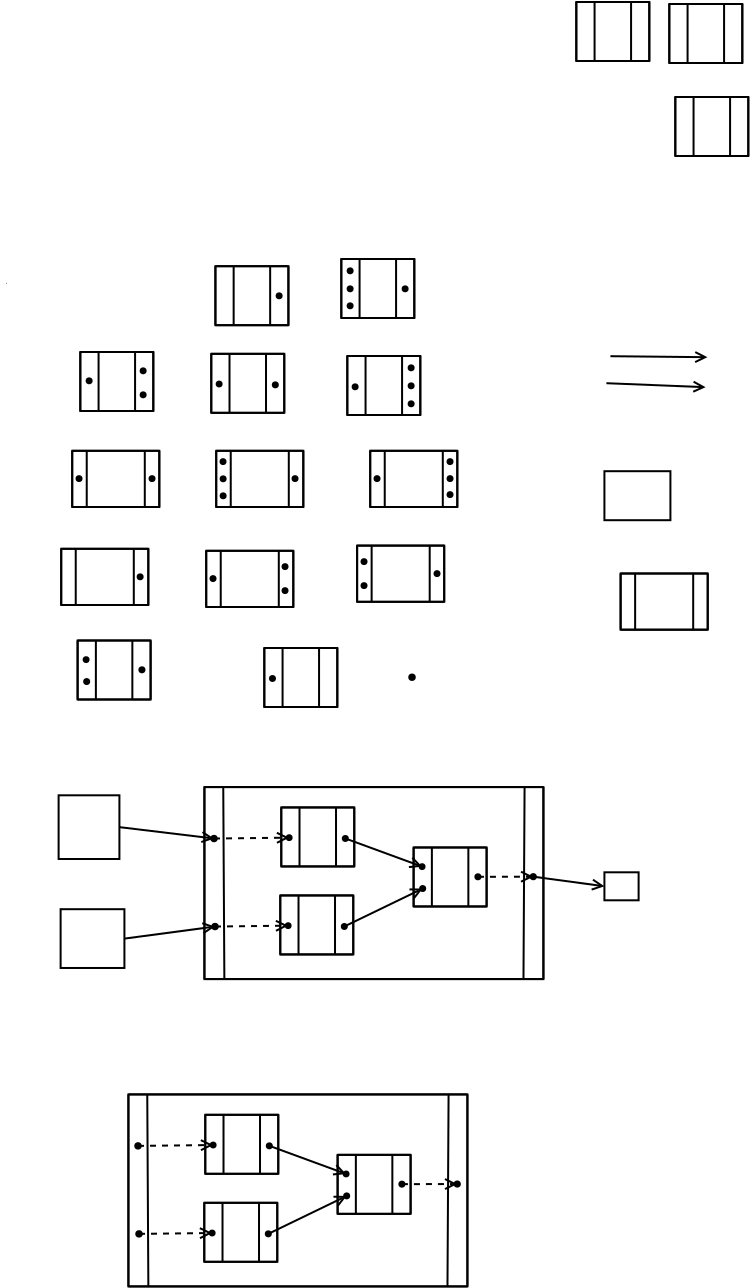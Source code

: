 <?xml version="1.0"?>
<diagram xmlns:dia="http://www.lysator.liu.se/~alla/dia/">
  <diagramdata>
    <attribute name="background">
      <color val="#ffffff"/>
    </attribute>
    <attribute name="paper">
      <composite type="paper">
        <attribute name="name">
          <string>#A4#</string>
        </attribute>
        <attribute name="tmargin">
          <real val="2.82"/>
        </attribute>
        <attribute name="bmargin">
          <real val="2.82"/>
        </attribute>
        <attribute name="lmargin">
          <real val="2.82"/>
        </attribute>
        <attribute name="rmargin">
          <real val="2.82"/>
        </attribute>
        <attribute name="is_portrait">
          <boolean val="true"/>
        </attribute>
        <attribute name="scaling">
          <real val="1"/>
        </attribute>
        <attribute name="fitto">
          <boolean val="false"/>
        </attribute>
      </composite>
    </attribute>
    <attribute name="grid">
      <composite type="grid">
        <attribute name="width_x">
          <real val="0.5"/>
        </attribute>
        <attribute name="width_y">
          <real val="0.5"/>
        </attribute>
        <attribute name="visible_x">
          <int val="1"/>
        </attribute>
        <attribute name="visible_y">
          <int val="1"/>
        </attribute>
      </composite>
    </attribute>
    <attribute name="guides">
      <composite type="guides">
        <attribute name="hguides"/>
        <attribute name="vguides"/>
      </composite>
    </attribute>
  </diagramdata>
  <layer name="Background" visible="true">
    <object type="Standard - Box" version="0" id="O0">
      <attribute name="obj_pos">
        <point val="30.6,25.9"/>
      </attribute>
      <attribute name="obj_bb">
        <rectangle val="30.55,25.85;33.95,28.4"/>
      </attribute>
      <attribute name="elem_corner">
        <point val="30.6,25.9"/>
      </attribute>
      <attribute name="elem_width">
        <real val="3.3"/>
      </attribute>
      <attribute name="elem_height">
        <real val="2.45"/>
      </attribute>
      <attribute name="show_background">
        <boolean val="true"/>
      </attribute>
    </object>
    <object type="Standard - Box" version="0" id="O1">
      <attribute name="obj_pos">
        <point val="3.41,47.8"/>
      </attribute>
      <attribute name="obj_bb">
        <rectangle val="3.36,47.75;6.65,50.789"/>
      </attribute>
      <attribute name="elem_corner">
        <point val="3.41,47.8"/>
      </attribute>
      <attribute name="elem_width">
        <real val="3.19"/>
      </attribute>
      <attribute name="elem_height">
        <real val="2.939"/>
      </attribute>
      <attribute name="show_background">
        <boolean val="true"/>
      </attribute>
    </object>
    <object type="Electric - connpoint" version="0" id="O2">
      <attribute name="obj_pos">
        <point val="0.5,16.3"/>
      </attribute>
      <attribute name="obj_bb">
        <rectangle val="0.45,16.25;0.95,16.75"/>
      </attribute>
      <attribute name="elem_corner">
        <point val="0.5,16.3"/>
      </attribute>
      <attribute name="elem_width">
        <real val="0.4"/>
      </attribute>
      <attribute name="elem_height">
        <real val="0.4"/>
      </attribute>
      <attribute name="show_background">
        <boolean val="true"/>
      </attribute>
      <attribute name="flip_horizontal">
        <boolean val="false"/>
      </attribute>
      <attribute name="flip_vertical">
        <boolean val="false"/>
      </attribute>
      <attribute name="padding">
        <real val="0.354"/>
      </attribute>
    </object>
    <group>
      <group>
        <object type="Standard - Box" version="0" id="O3">
          <attribute name="obj_pos">
            <point val="11.15,15.65"/>
          </attribute>
          <attribute name="obj_bb">
            <rectangle val="11.1,15.6;14.85,18.65"/>
          </attribute>
          <attribute name="elem_corner">
            <point val="11.15,15.65"/>
          </attribute>
          <attribute name="elem_width">
            <real val="3.65"/>
          </attribute>
          <attribute name="elem_height">
            <real val="2.95"/>
          </attribute>
          <attribute name="show_background">
            <boolean val="true"/>
          </attribute>
        </object>
        <object type="Standard - Line" version="0" id="O4">
          <attribute name="obj_pos">
            <point val="11.15,18.6"/>
          </attribute>
          <attribute name="obj_bb">
            <rectangle val="11.1,18.55;14.85,18.65"/>
          </attribute>
          <attribute name="conn_endpoints">
            <point val="11.15,18.6"/>
            <point val="14.8,18.6"/>
          </attribute>
          <attribute name="numcp">
            <int val="7"/>
          </attribute>
          <connections>
            <connection handle="0" to="O3" connection="5"/>
            <connection handle="1" to="O3" connection="7"/>
          </connections>
        </object>
        <object type="Standard - Line" version="0" id="O5">
          <attribute name="obj_pos">
            <point val="11.15,15.65"/>
          </attribute>
          <attribute name="obj_bb">
            <rectangle val="11.1,15.6;14.85,15.7"/>
          </attribute>
          <attribute name="conn_endpoints">
            <point val="11.15,15.65"/>
            <point val="14.8,15.65"/>
          </attribute>
          <attribute name="numcp">
            <int val="7"/>
          </attribute>
          <connections>
            <connection handle="0" to="O3" connection="0"/>
            <connection handle="1" to="O3" connection="2"/>
          </connections>
        </object>
        <object type="Standard - Line" version="0" id="O6">
          <attribute name="obj_pos">
            <point val="11.15,15.65"/>
          </attribute>
          <attribute name="obj_bb">
            <rectangle val="11.1,15.6;11.2,18.65"/>
          </attribute>
          <attribute name="conn_endpoints">
            <point val="11.15,15.65"/>
            <point val="11.15,18.6"/>
          </attribute>
          <attribute name="numcp">
            <int val="2"/>
          </attribute>
          <connections>
            <connection handle="0" to="O3" connection="0"/>
            <connection handle="1" to="O3" connection="5"/>
          </connections>
        </object>
        <object type="Standard - Line" version="0" id="O7">
          <attribute name="obj_pos">
            <point val="13.887,15.65"/>
          </attribute>
          <attribute name="obj_bb">
            <rectangle val="13.838,15.6;13.938,18.65"/>
          </attribute>
          <attribute name="conn_endpoints">
            <point val="13.887,15.65"/>
            <point val="13.887,18.6"/>
          </attribute>
          <attribute name="numcp">
            <int val="1"/>
          </attribute>
          <connections>
            <connection handle="0" to="O5" connection="5"/>
            <connection handle="1" to="O4" connection="5"/>
          </connections>
        </object>
        <object type="Standard - Line" version="0" id="O8">
          <attribute name="obj_pos">
            <point val="14.8,18.6"/>
          </attribute>
          <attribute name="obj_bb">
            <rectangle val="14.75,15.6;14.85,18.65"/>
          </attribute>
          <attribute name="conn_endpoints">
            <point val="14.8,18.6"/>
            <point val="14.8,15.65"/>
          </attribute>
          <attribute name="numcp">
            <int val="3"/>
          </attribute>
          <connections>
            <connection handle="0" to="O3" connection="7"/>
            <connection handle="1" to="O3" connection="2"/>
          </connections>
        </object>
        <object type="Standard - Line" version="0" id="O9">
          <attribute name="obj_pos">
            <point val="12.062,15.65"/>
          </attribute>
          <attribute name="obj_bb">
            <rectangle val="12.012,15.6;12.113,18.65"/>
          </attribute>
          <attribute name="conn_endpoints">
            <point val="12.062,15.65"/>
            <point val="12.062,18.6"/>
          </attribute>
          <attribute name="numcp">
            <int val="1"/>
          </attribute>
          <connections>
            <connection handle="0" to="O5" connection="1"/>
            <connection handle="1" to="O4" connection="1"/>
          </connections>
        </object>
      </group>
      <object type="Electric - connpoint" version="0" id="O10">
        <attribute name="obj_pos">
          <point val="12.595,15.39"/>
        </attribute>
        <attribute name="obj_bb">
          <rectangle val="12.545,15.34;16.127,18.922"/>
        </attribute>
        <attribute name="elem_corner">
          <point val="12.595,15.39"/>
        </attribute>
        <attribute name="elem_width">
          <real val="3.482"/>
        </attribute>
        <attribute name="elem_height">
          <real val="3.482"/>
        </attribute>
        <attribute name="show_background">
          <boolean val="true"/>
        </attribute>
        <attribute name="flip_horizontal">
          <boolean val="true"/>
        </attribute>
        <attribute name="flip_vertical">
          <boolean val="true"/>
        </attribute>
        <attribute name="padding">
          <real val="0.354"/>
        </attribute>
      </object>
    </group>
    <group>
      <group>
        <object type="Standard - Box" version="0" id="O11">
          <attribute name="obj_pos">
            <point val="4.395,19.94"/>
          </attribute>
          <attribute name="obj_bb">
            <rectangle val="4.345,19.89;8.095,22.94"/>
          </attribute>
          <attribute name="elem_corner">
            <point val="4.395,19.94"/>
          </attribute>
          <attribute name="elem_width">
            <real val="3.65"/>
          </attribute>
          <attribute name="elem_height">
            <real val="2.95"/>
          </attribute>
          <attribute name="show_background">
            <boolean val="true"/>
          </attribute>
        </object>
        <object type="Standard - Line" version="0" id="O12">
          <attribute name="obj_pos">
            <point val="4.395,22.89"/>
          </attribute>
          <attribute name="obj_bb">
            <rectangle val="4.345,22.84;8.095,22.94"/>
          </attribute>
          <attribute name="conn_endpoints">
            <point val="4.395,22.89"/>
            <point val="8.045,22.89"/>
          </attribute>
          <attribute name="numcp">
            <int val="7"/>
          </attribute>
          <connections>
            <connection handle="0" to="O11" connection="5"/>
            <connection handle="1" to="O11" connection="7"/>
          </connections>
        </object>
        <object type="Standard - Line" version="0" id="O13">
          <attribute name="obj_pos">
            <point val="4.395,19.94"/>
          </attribute>
          <attribute name="obj_bb">
            <rectangle val="4.345,19.89;8.095,19.99"/>
          </attribute>
          <attribute name="conn_endpoints">
            <point val="4.395,19.94"/>
            <point val="8.045,19.94"/>
          </attribute>
          <attribute name="numcp">
            <int val="7"/>
          </attribute>
          <connections>
            <connection handle="0" to="O11" connection="0"/>
            <connection handle="1" to="O11" connection="2"/>
          </connections>
        </object>
        <object type="Standard - Line" version="0" id="O14">
          <attribute name="obj_pos">
            <point val="4.395,19.94"/>
          </attribute>
          <attribute name="obj_bb">
            <rectangle val="4.345,19.89;4.445,22.94"/>
          </attribute>
          <attribute name="conn_endpoints">
            <point val="4.395,19.94"/>
            <point val="4.395,22.89"/>
          </attribute>
          <attribute name="numcp">
            <int val="2"/>
          </attribute>
          <connections>
            <connection handle="0" to="O11" connection="0"/>
            <connection handle="1" to="O11" connection="5"/>
          </connections>
        </object>
        <object type="Standard - Line" version="0" id="O15">
          <attribute name="obj_pos">
            <point val="7.133,19.94"/>
          </attribute>
          <attribute name="obj_bb">
            <rectangle val="7.082,19.89;7.183,22.94"/>
          </attribute>
          <attribute name="conn_endpoints">
            <point val="7.133,19.94"/>
            <point val="7.133,22.89"/>
          </attribute>
          <attribute name="numcp">
            <int val="1"/>
          </attribute>
          <connections>
            <connection handle="0" to="O13" connection="5"/>
            <connection handle="1" to="O12" connection="5"/>
          </connections>
        </object>
        <object type="Standard - Line" version="0" id="O16">
          <attribute name="obj_pos">
            <point val="8.045,22.89"/>
          </attribute>
          <attribute name="obj_bb">
            <rectangle val="7.995,19.89;8.095,22.94"/>
          </attribute>
          <attribute name="conn_endpoints">
            <point val="8.045,22.89"/>
            <point val="8.045,19.94"/>
          </attribute>
          <attribute name="numcp">
            <int val="3"/>
          </attribute>
          <connections>
            <connection handle="0" to="O11" connection="7"/>
            <connection handle="1" to="O11" connection="2"/>
          </connections>
        </object>
        <object type="Standard - Line" version="0" id="O17">
          <attribute name="obj_pos">
            <point val="5.308,19.94"/>
          </attribute>
          <attribute name="obj_bb">
            <rectangle val="5.258,19.89;5.357,22.94"/>
          </attribute>
          <attribute name="conn_endpoints">
            <point val="5.308,19.94"/>
            <point val="5.308,22.89"/>
          </attribute>
          <attribute name="numcp">
            <int val="1"/>
          </attribute>
          <connections>
            <connection handle="0" to="O13" connection="1"/>
            <connection handle="1" to="O12" connection="1"/>
          </connections>
        </object>
      </group>
      <object type="Electric - connpoint" version="0" id="O18">
        <attribute name="obj_pos">
          <point val="3.095,19.64"/>
        </attribute>
        <attribute name="obj_bb">
          <rectangle val="3.045,19.59;6.627,23.172"/>
        </attribute>
        <attribute name="elem_corner">
          <point val="3.095,19.64"/>
        </attribute>
        <attribute name="elem_width">
          <real val="3.482"/>
        </attribute>
        <attribute name="elem_height">
          <real val="3.482"/>
        </attribute>
        <attribute name="show_background">
          <boolean val="true"/>
        </attribute>
        <attribute name="flip_horizontal">
          <boolean val="true"/>
        </attribute>
        <attribute name="flip_vertical">
          <boolean val="true"/>
        </attribute>
        <attribute name="padding">
          <real val="0.354"/>
        </attribute>
      </object>
      <object type="Electric - connpoint" version="0" id="O19">
        <attribute name="obj_pos">
          <point val="5.795,20.34"/>
        </attribute>
        <attribute name="obj_bb">
          <rectangle val="5.745,20.29;9.327,23.872"/>
        </attribute>
        <attribute name="elem_corner">
          <point val="5.795,20.34"/>
        </attribute>
        <attribute name="elem_width">
          <real val="3.482"/>
        </attribute>
        <attribute name="elem_height">
          <real val="3.482"/>
        </attribute>
        <attribute name="show_background">
          <boolean val="true"/>
        </attribute>
        <attribute name="flip_horizontal">
          <boolean val="true"/>
        </attribute>
        <attribute name="flip_vertical">
          <boolean val="true"/>
        </attribute>
        <attribute name="padding">
          <real val="0.354"/>
        </attribute>
      </object>
      <object type="Electric - connpoint" version="0" id="O20">
        <attribute name="obj_pos">
          <point val="5.795,19.14"/>
        </attribute>
        <attribute name="obj_bb">
          <rectangle val="5.745,19.09;9.327,22.672"/>
        </attribute>
        <attribute name="elem_corner">
          <point val="5.795,19.14"/>
        </attribute>
        <attribute name="elem_width">
          <real val="3.482"/>
        </attribute>
        <attribute name="elem_height">
          <real val="3.482"/>
        </attribute>
        <attribute name="show_background">
          <boolean val="true"/>
        </attribute>
        <attribute name="flip_horizontal">
          <boolean val="true"/>
        </attribute>
        <attribute name="flip_vertical">
          <boolean val="true"/>
        </attribute>
        <attribute name="padding">
          <real val="0.354"/>
        </attribute>
      </object>
    </group>
    <group>
      <object type="Standard - Box" version="0" id="O21">
        <attribute name="obj_pos">
          <point val="34.145,7.19"/>
        </attribute>
        <attribute name="obj_bb">
          <rectangle val="34.095,7.14;37.845,10.19"/>
        </attribute>
        <attribute name="elem_corner">
          <point val="34.145,7.19"/>
        </attribute>
        <attribute name="elem_width">
          <real val="3.65"/>
        </attribute>
        <attribute name="elem_height">
          <real val="2.95"/>
        </attribute>
        <attribute name="show_background">
          <boolean val="true"/>
        </attribute>
      </object>
      <object type="Standard - Line" version="0" id="O22">
        <attribute name="obj_pos">
          <point val="34.145,10.14"/>
        </attribute>
        <attribute name="obj_bb">
          <rectangle val="34.095,10.09;37.845,10.19"/>
        </attribute>
        <attribute name="conn_endpoints">
          <point val="34.145,10.14"/>
          <point val="37.795,10.14"/>
        </attribute>
        <attribute name="numcp">
          <int val="7"/>
        </attribute>
        <connections>
          <connection handle="0" to="O21" connection="5"/>
          <connection handle="1" to="O21" connection="7"/>
        </connections>
      </object>
      <object type="Standard - Line" version="0" id="O23">
        <attribute name="obj_pos">
          <point val="34.145,7.19"/>
        </attribute>
        <attribute name="obj_bb">
          <rectangle val="34.095,7.14;37.845,7.24"/>
        </attribute>
        <attribute name="conn_endpoints">
          <point val="34.145,7.19"/>
          <point val="37.795,7.19"/>
        </attribute>
        <attribute name="numcp">
          <int val="7"/>
        </attribute>
        <connections>
          <connection handle="0" to="O21" connection="0"/>
          <connection handle="1" to="O21" connection="2"/>
        </connections>
      </object>
      <object type="Standard - Line" version="0" id="O24">
        <attribute name="obj_pos">
          <point val="34.145,7.19"/>
        </attribute>
        <attribute name="obj_bb">
          <rectangle val="34.095,7.14;34.195,10.19"/>
        </attribute>
        <attribute name="conn_endpoints">
          <point val="34.145,7.19"/>
          <point val="34.145,10.14"/>
        </attribute>
        <attribute name="numcp">
          <int val="2"/>
        </attribute>
        <connections>
          <connection handle="0" to="O21" connection="0"/>
          <connection handle="1" to="O21" connection="5"/>
        </connections>
      </object>
      <object type="Standard - Line" version="0" id="O25">
        <attribute name="obj_pos">
          <point val="36.883,7.19"/>
        </attribute>
        <attribute name="obj_bb">
          <rectangle val="36.833,7.14;36.932,10.19"/>
        </attribute>
        <attribute name="conn_endpoints">
          <point val="36.883,7.19"/>
          <point val="36.883,10.14"/>
        </attribute>
        <attribute name="numcp">
          <int val="1"/>
        </attribute>
        <connections>
          <connection handle="0" to="O23" connection="5"/>
          <connection handle="1" to="O22" connection="5"/>
        </connections>
      </object>
      <object type="Standard - Line" version="0" id="O26">
        <attribute name="obj_pos">
          <point val="37.795,10.14"/>
        </attribute>
        <attribute name="obj_bb">
          <rectangle val="37.745,7.14;37.845,10.19"/>
        </attribute>
        <attribute name="conn_endpoints">
          <point val="37.795,10.14"/>
          <point val="37.795,7.19"/>
        </attribute>
        <attribute name="numcp">
          <int val="3"/>
        </attribute>
        <connections>
          <connection handle="0" to="O21" connection="7"/>
          <connection handle="1" to="O21" connection="2"/>
        </connections>
      </object>
      <object type="Standard - Line" version="0" id="O27">
        <attribute name="obj_pos">
          <point val="35.057,7.19"/>
        </attribute>
        <attribute name="obj_bb">
          <rectangle val="35.008,7.14;35.108,10.19"/>
        </attribute>
        <attribute name="conn_endpoints">
          <point val="35.057,7.19"/>
          <point val="35.057,10.14"/>
        </attribute>
        <attribute name="numcp">
          <int val="1"/>
        </attribute>
        <connections>
          <connection handle="0" to="O23" connection="1"/>
          <connection handle="1" to="O22" connection="1"/>
        </connections>
      </object>
    </group>
    <group>
      <object type="Standard - Box" version="0" id="O28">
        <attribute name="obj_pos">
          <point val="29.195,2.44"/>
        </attribute>
        <attribute name="obj_bb">
          <rectangle val="29.145,2.39;32.895,5.44"/>
        </attribute>
        <attribute name="elem_corner">
          <point val="29.195,2.44"/>
        </attribute>
        <attribute name="elem_width">
          <real val="3.65"/>
        </attribute>
        <attribute name="elem_height">
          <real val="2.95"/>
        </attribute>
        <attribute name="show_background">
          <boolean val="true"/>
        </attribute>
      </object>
      <object type="Standard - Line" version="0" id="O29">
        <attribute name="obj_pos">
          <point val="29.195,5.39"/>
        </attribute>
        <attribute name="obj_bb">
          <rectangle val="29.145,5.34;32.895,5.44"/>
        </attribute>
        <attribute name="conn_endpoints">
          <point val="29.195,5.39"/>
          <point val="32.845,5.39"/>
        </attribute>
        <attribute name="numcp">
          <int val="7"/>
        </attribute>
        <connections>
          <connection handle="0" to="O28" connection="5"/>
          <connection handle="1" to="O28" connection="7"/>
        </connections>
      </object>
      <object type="Standard - Line" version="0" id="O30">
        <attribute name="obj_pos">
          <point val="29.195,2.44"/>
        </attribute>
        <attribute name="obj_bb">
          <rectangle val="29.145,2.39;32.895,2.49"/>
        </attribute>
        <attribute name="conn_endpoints">
          <point val="29.195,2.44"/>
          <point val="32.845,2.44"/>
        </attribute>
        <attribute name="numcp">
          <int val="7"/>
        </attribute>
        <connections>
          <connection handle="0" to="O28" connection="0"/>
          <connection handle="1" to="O28" connection="2"/>
        </connections>
      </object>
      <object type="Standard - Line" version="0" id="O31">
        <attribute name="obj_pos">
          <point val="29.195,2.44"/>
        </attribute>
        <attribute name="obj_bb">
          <rectangle val="29.145,2.39;29.245,5.44"/>
        </attribute>
        <attribute name="conn_endpoints">
          <point val="29.195,2.44"/>
          <point val="29.195,5.39"/>
        </attribute>
        <attribute name="numcp">
          <int val="2"/>
        </attribute>
        <connections>
          <connection handle="0" to="O28" connection="0"/>
          <connection handle="1" to="O28" connection="5"/>
        </connections>
      </object>
      <object type="Standard - Line" version="0" id="O32">
        <attribute name="obj_pos">
          <point val="31.933,2.44"/>
        </attribute>
        <attribute name="obj_bb">
          <rectangle val="31.883,2.39;31.983,5.44"/>
        </attribute>
        <attribute name="conn_endpoints">
          <point val="31.933,2.44"/>
          <point val="31.933,5.39"/>
        </attribute>
        <attribute name="numcp">
          <int val="1"/>
        </attribute>
        <connections>
          <connection handle="0" to="O30" connection="5"/>
          <connection handle="1" to="O29" connection="5"/>
        </connections>
      </object>
      <object type="Standard - Line" version="0" id="O33">
        <attribute name="obj_pos">
          <point val="32.845,5.39"/>
        </attribute>
        <attribute name="obj_bb">
          <rectangle val="32.795,2.39;32.895,5.44"/>
        </attribute>
        <attribute name="conn_endpoints">
          <point val="32.845,5.39"/>
          <point val="32.845,2.44"/>
        </attribute>
        <attribute name="numcp">
          <int val="3"/>
        </attribute>
        <connections>
          <connection handle="0" to="O28" connection="7"/>
          <connection handle="1" to="O28" connection="2"/>
        </connections>
      </object>
      <object type="Standard - Line" version="0" id="O34">
        <attribute name="obj_pos">
          <point val="30.108,2.44"/>
        </attribute>
        <attribute name="obj_bb">
          <rectangle val="30.058,2.39;30.157,5.44"/>
        </attribute>
        <attribute name="conn_endpoints">
          <point val="30.108,2.44"/>
          <point val="30.108,5.39"/>
        </attribute>
        <attribute name="numcp">
          <int val="1"/>
        </attribute>
        <connections>
          <connection handle="0" to="O30" connection="1"/>
          <connection handle="1" to="O29" connection="1"/>
        </connections>
      </object>
    </group>
    <group>
      <object type="Standard - Box" version="0" id="O35">
        <attribute name="obj_pos">
          <point val="33.845,2.54"/>
        </attribute>
        <attribute name="obj_bb">
          <rectangle val="33.795,2.49;37.545,5.54"/>
        </attribute>
        <attribute name="elem_corner">
          <point val="33.845,2.54"/>
        </attribute>
        <attribute name="elem_width">
          <real val="3.65"/>
        </attribute>
        <attribute name="elem_height">
          <real val="2.95"/>
        </attribute>
        <attribute name="show_background">
          <boolean val="true"/>
        </attribute>
      </object>
      <object type="Standard - Line" version="0" id="O36">
        <attribute name="obj_pos">
          <point val="33.845,5.49"/>
        </attribute>
        <attribute name="obj_bb">
          <rectangle val="33.795,5.44;37.545,5.54"/>
        </attribute>
        <attribute name="conn_endpoints">
          <point val="33.845,5.49"/>
          <point val="37.495,5.49"/>
        </attribute>
        <attribute name="numcp">
          <int val="7"/>
        </attribute>
        <connections>
          <connection handle="0" to="O35" connection="5"/>
          <connection handle="1" to="O35" connection="7"/>
        </connections>
      </object>
      <object type="Standard - Line" version="0" id="O37">
        <attribute name="obj_pos">
          <point val="33.845,2.54"/>
        </attribute>
        <attribute name="obj_bb">
          <rectangle val="33.795,2.49;37.545,2.59"/>
        </attribute>
        <attribute name="conn_endpoints">
          <point val="33.845,2.54"/>
          <point val="37.495,2.54"/>
        </attribute>
        <attribute name="numcp">
          <int val="7"/>
        </attribute>
        <connections>
          <connection handle="0" to="O35" connection="0"/>
          <connection handle="1" to="O35" connection="2"/>
        </connections>
      </object>
      <object type="Standard - Line" version="0" id="O38">
        <attribute name="obj_pos">
          <point val="33.845,2.54"/>
        </attribute>
        <attribute name="obj_bb">
          <rectangle val="33.795,2.49;33.895,5.54"/>
        </attribute>
        <attribute name="conn_endpoints">
          <point val="33.845,2.54"/>
          <point val="33.845,5.49"/>
        </attribute>
        <attribute name="numcp">
          <int val="2"/>
        </attribute>
        <connections>
          <connection handle="0" to="O35" connection="0"/>
          <connection handle="1" to="O35" connection="5"/>
        </connections>
      </object>
      <object type="Standard - Line" version="0" id="O39">
        <attribute name="obj_pos">
          <point val="36.583,2.54"/>
        </attribute>
        <attribute name="obj_bb">
          <rectangle val="36.532,2.49;36.633,5.54"/>
        </attribute>
        <attribute name="conn_endpoints">
          <point val="36.583,2.54"/>
          <point val="36.583,5.49"/>
        </attribute>
        <attribute name="numcp">
          <int val="1"/>
        </attribute>
        <connections>
          <connection handle="0" to="O37" connection="5"/>
          <connection handle="1" to="O36" connection="5"/>
        </connections>
      </object>
      <object type="Standard - Line" version="0" id="O40">
        <attribute name="obj_pos">
          <point val="37.495,5.49"/>
        </attribute>
        <attribute name="obj_bb">
          <rectangle val="37.445,2.49;37.545,5.54"/>
        </attribute>
        <attribute name="conn_endpoints">
          <point val="37.495,5.49"/>
          <point val="37.495,2.54"/>
        </attribute>
        <attribute name="numcp">
          <int val="3"/>
        </attribute>
        <connections>
          <connection handle="0" to="O35" connection="7"/>
          <connection handle="1" to="O35" connection="2"/>
        </connections>
      </object>
      <object type="Standard - Line" version="0" id="O41">
        <attribute name="obj_pos">
          <point val="34.758,2.54"/>
        </attribute>
        <attribute name="obj_bb">
          <rectangle val="34.708,2.49;34.807,5.54"/>
        </attribute>
        <attribute name="conn_endpoints">
          <point val="34.758,2.54"/>
          <point val="34.758,5.49"/>
        </attribute>
        <attribute name="numcp">
          <int val="1"/>
        </attribute>
        <connections>
          <connection handle="0" to="O37" connection="1"/>
          <connection handle="1" to="O36" connection="1"/>
        </connections>
      </object>
    </group>
    <group>
      <group>
        <object type="Standard - Box" version="0" id="O42">
          <attribute name="obj_pos">
            <point val="17.745,20.14"/>
          </attribute>
          <attribute name="obj_bb">
            <rectangle val="17.695,20.09;21.445,23.14"/>
          </attribute>
          <attribute name="elem_corner">
            <point val="17.745,20.14"/>
          </attribute>
          <attribute name="elem_width">
            <real val="3.65"/>
          </attribute>
          <attribute name="elem_height">
            <real val="2.95"/>
          </attribute>
          <attribute name="show_background">
            <boolean val="true"/>
          </attribute>
        </object>
        <object type="Standard - Line" version="0" id="O43">
          <attribute name="obj_pos">
            <point val="17.745,23.09"/>
          </attribute>
          <attribute name="obj_bb">
            <rectangle val="17.695,23.04;21.445,23.14"/>
          </attribute>
          <attribute name="conn_endpoints">
            <point val="17.745,23.09"/>
            <point val="21.395,23.09"/>
          </attribute>
          <attribute name="numcp">
            <int val="7"/>
          </attribute>
          <connections>
            <connection handle="0" to="O42" connection="5"/>
            <connection handle="1" to="O42" connection="7"/>
          </connections>
        </object>
        <object type="Standard - Line" version="0" id="O44">
          <attribute name="obj_pos">
            <point val="17.745,20.14"/>
          </attribute>
          <attribute name="obj_bb">
            <rectangle val="17.695,20.09;21.445,20.19"/>
          </attribute>
          <attribute name="conn_endpoints">
            <point val="17.745,20.14"/>
            <point val="21.395,20.14"/>
          </attribute>
          <attribute name="numcp">
            <int val="7"/>
          </attribute>
          <connections>
            <connection handle="0" to="O42" connection="0"/>
            <connection handle="1" to="O42" connection="2"/>
          </connections>
        </object>
        <object type="Standard - Line" version="0" id="O45">
          <attribute name="obj_pos">
            <point val="17.745,20.14"/>
          </attribute>
          <attribute name="obj_bb">
            <rectangle val="17.695,20.09;17.795,23.14"/>
          </attribute>
          <attribute name="conn_endpoints">
            <point val="17.745,20.14"/>
            <point val="17.745,23.09"/>
          </attribute>
          <attribute name="numcp">
            <int val="2"/>
          </attribute>
          <connections>
            <connection handle="0" to="O42" connection="0"/>
            <connection handle="1" to="O42" connection="5"/>
          </connections>
        </object>
        <object type="Standard - Line" version="0" id="O46">
          <attribute name="obj_pos">
            <point val="20.483,20.14"/>
          </attribute>
          <attribute name="obj_bb">
            <rectangle val="20.433,20.09;20.532,23.14"/>
          </attribute>
          <attribute name="conn_endpoints">
            <point val="20.483,20.14"/>
            <point val="20.483,23.09"/>
          </attribute>
          <attribute name="numcp">
            <int val="1"/>
          </attribute>
          <connections>
            <connection handle="0" to="O44" connection="5"/>
            <connection handle="1" to="O43" connection="5"/>
          </connections>
        </object>
        <object type="Standard - Line" version="0" id="O47">
          <attribute name="obj_pos">
            <point val="21.395,23.09"/>
          </attribute>
          <attribute name="obj_bb">
            <rectangle val="21.345,20.09;21.445,23.14"/>
          </attribute>
          <attribute name="conn_endpoints">
            <point val="21.395,23.09"/>
            <point val="21.395,20.14"/>
          </attribute>
          <attribute name="numcp">
            <int val="3"/>
          </attribute>
          <connections>
            <connection handle="0" to="O42" connection="7"/>
            <connection handle="1" to="O42" connection="2"/>
          </connections>
        </object>
        <object type="Standard - Line" version="0" id="O48">
          <attribute name="obj_pos">
            <point val="18.657,20.14"/>
          </attribute>
          <attribute name="obj_bb">
            <rectangle val="18.608,20.09;18.707,23.14"/>
          </attribute>
          <attribute name="conn_endpoints">
            <point val="18.657,20.14"/>
            <point val="18.657,23.09"/>
          </attribute>
          <attribute name="numcp">
            <int val="1"/>
          </attribute>
          <connections>
            <connection handle="0" to="O44" connection="1"/>
            <connection handle="1" to="O43" connection="1"/>
          </connections>
        </object>
      </group>
      <object type="Electric - connpoint" version="0" id="O49">
        <attribute name="obj_pos">
          <point val="16.395,19.94"/>
        </attribute>
        <attribute name="obj_bb">
          <rectangle val="16.345,19.89;19.927,23.472"/>
        </attribute>
        <attribute name="elem_corner">
          <point val="16.395,19.94"/>
        </attribute>
        <attribute name="elem_width">
          <real val="3.482"/>
        </attribute>
        <attribute name="elem_height">
          <real val="3.482"/>
        </attribute>
        <attribute name="show_background">
          <boolean val="true"/>
        </attribute>
        <attribute name="flip_horizontal">
          <boolean val="true"/>
        </attribute>
        <attribute name="flip_vertical">
          <boolean val="true"/>
        </attribute>
        <attribute name="padding">
          <real val="0.354"/>
        </attribute>
      </object>
      <object type="Electric - connpoint" version="0" id="O50">
        <attribute name="obj_pos">
          <point val="19.195,18.99"/>
        </attribute>
        <attribute name="obj_bb">
          <rectangle val="19.145,18.94;22.727,22.522"/>
        </attribute>
        <attribute name="elem_corner">
          <point val="19.195,18.99"/>
        </attribute>
        <attribute name="elem_width">
          <real val="3.482"/>
        </attribute>
        <attribute name="elem_height">
          <real val="3.482"/>
        </attribute>
        <attribute name="show_background">
          <boolean val="true"/>
        </attribute>
        <attribute name="flip_horizontal">
          <boolean val="true"/>
        </attribute>
        <attribute name="flip_vertical">
          <boolean val="true"/>
        </attribute>
        <attribute name="padding">
          <real val="0.354"/>
        </attribute>
      </object>
      <object type="Electric - connpoint" version="0" id="O51">
        <attribute name="obj_pos">
          <point val="19.195,19.89"/>
        </attribute>
        <attribute name="obj_bb">
          <rectangle val="19.145,19.84;22.727,23.422"/>
        </attribute>
        <attribute name="elem_corner">
          <point val="19.195,19.89"/>
        </attribute>
        <attribute name="elem_width">
          <real val="3.482"/>
        </attribute>
        <attribute name="elem_height">
          <real val="3.482"/>
        </attribute>
        <attribute name="show_background">
          <boolean val="true"/>
        </attribute>
        <attribute name="flip_horizontal">
          <boolean val="true"/>
        </attribute>
        <attribute name="flip_vertical">
          <boolean val="true"/>
        </attribute>
        <attribute name="padding">
          <real val="0.354"/>
        </attribute>
      </object>
      <object type="Electric - connpoint" version="0" id="O52">
        <attribute name="obj_pos">
          <point val="19.195,20.79"/>
        </attribute>
        <attribute name="obj_bb">
          <rectangle val="19.145,20.74;22.727,24.322"/>
        </attribute>
        <attribute name="elem_corner">
          <point val="19.195,20.79"/>
        </attribute>
        <attribute name="elem_width">
          <real val="3.482"/>
        </attribute>
        <attribute name="elem_height">
          <real val="3.482"/>
        </attribute>
        <attribute name="show_background">
          <boolean val="true"/>
        </attribute>
        <attribute name="flip_horizontal">
          <boolean val="true"/>
        </attribute>
        <attribute name="flip_vertical">
          <boolean val="true"/>
        </attribute>
        <attribute name="padding">
          <real val="0.354"/>
        </attribute>
      </object>
    </group>
    <group>
      <group>
        <object type="Standard - Box" version="0" id="O53">
          <attribute name="obj_pos">
            <point val="17.445,15.29"/>
          </attribute>
          <attribute name="obj_bb">
            <rectangle val="17.395,15.24;21.145,18.29"/>
          </attribute>
          <attribute name="elem_corner">
            <point val="17.445,15.29"/>
          </attribute>
          <attribute name="elem_width">
            <real val="3.65"/>
          </attribute>
          <attribute name="elem_height">
            <real val="2.95"/>
          </attribute>
          <attribute name="show_background">
            <boolean val="true"/>
          </attribute>
        </object>
        <object type="Standard - Line" version="0" id="O54">
          <attribute name="obj_pos">
            <point val="17.445,18.24"/>
          </attribute>
          <attribute name="obj_bb">
            <rectangle val="17.395,18.19;21.145,18.29"/>
          </attribute>
          <attribute name="conn_endpoints">
            <point val="17.445,18.24"/>
            <point val="21.095,18.24"/>
          </attribute>
          <attribute name="numcp">
            <int val="7"/>
          </attribute>
          <connections>
            <connection handle="0" to="O53" connection="5"/>
            <connection handle="1" to="O53" connection="7"/>
          </connections>
        </object>
        <object type="Standard - Line" version="0" id="O55">
          <attribute name="obj_pos">
            <point val="17.445,15.29"/>
          </attribute>
          <attribute name="obj_bb">
            <rectangle val="17.395,15.24;21.145,15.34"/>
          </attribute>
          <attribute name="conn_endpoints">
            <point val="17.445,15.29"/>
            <point val="21.095,15.29"/>
          </attribute>
          <attribute name="numcp">
            <int val="7"/>
          </attribute>
          <connections>
            <connection handle="0" to="O53" connection="0"/>
            <connection handle="1" to="O53" connection="2"/>
          </connections>
        </object>
        <object type="Standard - Line" version="0" id="O56">
          <attribute name="obj_pos">
            <point val="17.445,15.29"/>
          </attribute>
          <attribute name="obj_bb">
            <rectangle val="17.395,15.24;17.495,18.29"/>
          </attribute>
          <attribute name="conn_endpoints">
            <point val="17.445,15.29"/>
            <point val="17.445,18.24"/>
          </attribute>
          <attribute name="numcp">
            <int val="2"/>
          </attribute>
          <connections>
            <connection handle="0" to="O53" connection="0"/>
            <connection handle="1" to="O53" connection="5"/>
          </connections>
        </object>
        <object type="Standard - Line" version="0" id="O57">
          <attribute name="obj_pos">
            <point val="20.183,15.29"/>
          </attribute>
          <attribute name="obj_bb">
            <rectangle val="20.133,15.24;20.233,18.29"/>
          </attribute>
          <attribute name="conn_endpoints">
            <point val="20.183,15.29"/>
            <point val="20.183,18.24"/>
          </attribute>
          <attribute name="numcp">
            <int val="1"/>
          </attribute>
          <connections>
            <connection handle="0" to="O55" connection="5"/>
            <connection handle="1" to="O54" connection="5"/>
          </connections>
        </object>
        <object type="Standard - Line" version="0" id="O58">
          <attribute name="obj_pos">
            <point val="21.095,18.24"/>
          </attribute>
          <attribute name="obj_bb">
            <rectangle val="21.045,15.24;21.145,18.29"/>
          </attribute>
          <attribute name="conn_endpoints">
            <point val="21.095,18.24"/>
            <point val="21.095,15.29"/>
          </attribute>
          <attribute name="numcp">
            <int val="3"/>
          </attribute>
          <connections>
            <connection handle="0" to="O53" connection="7"/>
            <connection handle="1" to="O53" connection="2"/>
          </connections>
        </object>
        <object type="Standard - Line" version="0" id="O59">
          <attribute name="obj_pos">
            <point val="18.358,15.29"/>
          </attribute>
          <attribute name="obj_bb">
            <rectangle val="18.308,15.24;18.407,18.29"/>
          </attribute>
          <attribute name="conn_endpoints">
            <point val="18.358,15.29"/>
            <point val="18.358,18.24"/>
          </attribute>
          <attribute name="numcp">
            <int val="1"/>
          </attribute>
          <connections>
            <connection handle="0" to="O55" connection="1"/>
            <connection handle="1" to="O54" connection="1"/>
          </connections>
        </object>
      </group>
      <object type="Electric - connpoint" version="0" id="O60">
        <attribute name="obj_pos">
          <point val="16.145,14.14"/>
        </attribute>
        <attribute name="obj_bb">
          <rectangle val="16.095,14.09;19.677,17.672"/>
        </attribute>
        <attribute name="elem_corner">
          <point val="16.145,14.14"/>
        </attribute>
        <attribute name="elem_width">
          <real val="3.482"/>
        </attribute>
        <attribute name="elem_height">
          <real val="3.482"/>
        </attribute>
        <attribute name="show_background">
          <boolean val="true"/>
        </attribute>
        <attribute name="flip_horizontal">
          <boolean val="true"/>
        </attribute>
        <attribute name="flip_vertical">
          <boolean val="true"/>
        </attribute>
        <attribute name="padding">
          <real val="0.354"/>
        </attribute>
      </object>
      <object type="Electric - connpoint" version="0" id="O61">
        <attribute name="obj_pos">
          <point val="16.145,15.04"/>
        </attribute>
        <attribute name="obj_bb">
          <rectangle val="16.095,14.99;19.677,18.572"/>
        </attribute>
        <attribute name="elem_corner">
          <point val="16.145,15.04"/>
        </attribute>
        <attribute name="elem_width">
          <real val="3.482"/>
        </attribute>
        <attribute name="elem_height">
          <real val="3.482"/>
        </attribute>
        <attribute name="show_background">
          <boolean val="true"/>
        </attribute>
        <attribute name="flip_horizontal">
          <boolean val="true"/>
        </attribute>
        <attribute name="flip_vertical">
          <boolean val="true"/>
        </attribute>
        <attribute name="padding">
          <real val="0.354"/>
        </attribute>
      </object>
      <object type="Electric - connpoint" version="0" id="O62">
        <attribute name="obj_pos">
          <point val="16.145,15.89"/>
        </attribute>
        <attribute name="obj_bb">
          <rectangle val="16.095,15.84;19.677,19.422"/>
        </attribute>
        <attribute name="elem_corner">
          <point val="16.145,15.89"/>
        </attribute>
        <attribute name="elem_width">
          <real val="3.482"/>
        </attribute>
        <attribute name="elem_height">
          <real val="3.482"/>
        </attribute>
        <attribute name="show_background">
          <boolean val="true"/>
        </attribute>
        <attribute name="flip_horizontal">
          <boolean val="true"/>
        </attribute>
        <attribute name="flip_vertical">
          <boolean val="true"/>
        </attribute>
        <attribute name="padding">
          <real val="0.354"/>
        </attribute>
      </object>
      <object type="Electric - connpoint" version="0" id="O63">
        <attribute name="obj_pos">
          <point val="18.895,15.04"/>
        </attribute>
        <attribute name="obj_bb">
          <rectangle val="18.845,14.99;22.427,18.572"/>
        </attribute>
        <attribute name="elem_corner">
          <point val="18.895,15.04"/>
        </attribute>
        <attribute name="elem_width">
          <real val="3.482"/>
        </attribute>
        <attribute name="elem_height">
          <real val="3.482"/>
        </attribute>
        <attribute name="show_background">
          <boolean val="true"/>
        </attribute>
        <attribute name="flip_horizontal">
          <boolean val="true"/>
        </attribute>
        <attribute name="flip_vertical">
          <boolean val="true"/>
        </attribute>
        <attribute name="padding">
          <real val="0.354"/>
        </attribute>
      </object>
    </group>
    <object type="Standard - Text" version="0" id="O64">
      <attribute name="obj_pos">
        <point val="27.45,8.55"/>
      </attribute>
      <attribute name="obj_bb">
        <rectangle val="27.45,7.955;27.45,8.755"/>
      </attribute>
      <attribute name="text">
        <composite type="text">
          <attribute name="string">
            <string>##</string>
          </attribute>
          <attribute name="font">
            <font name="Courier"/>
          </attribute>
          <attribute name="height">
            <real val="0.8"/>
          </attribute>
          <attribute name="pos">
            <point val="27.45,8.55"/>
          </attribute>
          <attribute name="color">
            <color val="#000000"/>
          </attribute>
          <attribute name="alignment">
            <enum val="1"/>
          </attribute>
        </composite>
      </attribute>
    </object>
    <object type="Standard - Text" version="0" id="O65">
      <attribute name="obj_pos">
        <point val="26.35,12.05"/>
      </attribute>
      <attribute name="obj_bb">
        <rectangle val="26.35,11.455;26.35,12.255"/>
      </attribute>
      <attribute name="text">
        <composite type="text">
          <attribute name="string">
            <string>##</string>
          </attribute>
          <attribute name="font">
            <font name="Courier"/>
          </attribute>
          <attribute name="height">
            <real val="0.8"/>
          </attribute>
          <attribute name="pos">
            <point val="26.35,12.05"/>
          </attribute>
          <attribute name="color">
            <color val="#000000"/>
          </attribute>
          <attribute name="alignment">
            <enum val="1"/>
          </attribute>
        </composite>
      </attribute>
    </object>
    <object type="Standard - Text" version="0" id="O66">
      <attribute name="obj_pos">
        <point val="31.7,10.8"/>
      </attribute>
      <attribute name="obj_bb">
        <rectangle val="31.7,10.205;31.7,11.005"/>
      </attribute>
      <attribute name="text">
        <composite type="text">
          <attribute name="string">
            <string>##</string>
          </attribute>
          <attribute name="font">
            <font name="Courier"/>
          </attribute>
          <attribute name="height">
            <real val="0.8"/>
          </attribute>
          <attribute name="pos">
            <point val="31.7,10.8"/>
          </attribute>
          <attribute name="color">
            <color val="#000000"/>
          </attribute>
          <attribute name="alignment">
            <enum val="1"/>
          </attribute>
        </composite>
      </attribute>
    </object>
    <object type="Standard - Text" version="0" id="O67">
      <attribute name="obj_pos">
        <point val="39.3,13.2"/>
      </attribute>
      <attribute name="obj_bb">
        <rectangle val="39.3,12.605;39.3,13.405"/>
      </attribute>
      <attribute name="text">
        <composite type="text">
          <attribute name="string">
            <string>##</string>
          </attribute>
          <attribute name="font">
            <font name="Courier"/>
          </attribute>
          <attribute name="height">
            <real val="0.8"/>
          </attribute>
          <attribute name="pos">
            <point val="39.3,13.2"/>
          </attribute>
          <attribute name="color">
            <color val="#000000"/>
          </attribute>
          <attribute name="alignment">
            <enum val="1"/>
          </attribute>
        </composite>
      </attribute>
    </object>
    <object type="Standard - Text" version="0" id="O68">
      <attribute name="obj_pos">
        <point val="28.9,9"/>
      </attribute>
      <attribute name="obj_bb">
        <rectangle val="28.9,8.405;28.9,9.205"/>
      </attribute>
      <attribute name="text">
        <composite type="text">
          <attribute name="string">
            <string>##</string>
          </attribute>
          <attribute name="font">
            <font name="Courier"/>
          </attribute>
          <attribute name="height">
            <real val="0.8"/>
          </attribute>
          <attribute name="pos">
            <point val="28.9,9"/>
          </attribute>
          <attribute name="color">
            <color val="#000000"/>
          </attribute>
          <attribute name="alignment">
            <enum val="1"/>
          </attribute>
        </composite>
      </attribute>
    </object>
    <group>
      <group>
        <object type="Standard - Box" version="0" id="O69">
          <attribute name="obj_pos">
            <point val="11.19,24.88"/>
          </attribute>
          <attribute name="obj_bb">
            <rectangle val="11.14,24.83;15.595,27.74"/>
          </attribute>
          <attribute name="elem_corner">
            <point val="11.19,24.88"/>
          </attribute>
          <attribute name="elem_width">
            <real val="4.355"/>
          </attribute>
          <attribute name="elem_height">
            <real val="2.81"/>
          </attribute>
          <attribute name="show_background">
            <boolean val="true"/>
          </attribute>
        </object>
        <object type="Standard - Line" version="0" id="O70">
          <attribute name="obj_pos">
            <point val="11.19,27.69"/>
          </attribute>
          <attribute name="obj_bb">
            <rectangle val="11.14,27.64;15.595,27.74"/>
          </attribute>
          <attribute name="conn_endpoints">
            <point val="11.19,27.69"/>
            <point val="15.545,27.69"/>
          </attribute>
          <attribute name="numcp">
            <int val="11"/>
          </attribute>
          <connections>
            <connection handle="0" to="O69" connection="5"/>
            <connection handle="1" to="O69" connection="7"/>
          </connections>
        </object>
        <object type="Standard - Line" version="0" id="O71">
          <attribute name="obj_pos">
            <point val="11.19,24.88"/>
          </attribute>
          <attribute name="obj_bb">
            <rectangle val="11.14,24.83;15.595,24.93"/>
          </attribute>
          <attribute name="conn_endpoints">
            <point val="11.19,24.88"/>
            <point val="15.545,24.88"/>
          </attribute>
          <attribute name="numcp">
            <int val="11"/>
          </attribute>
          <connections>
            <connection handle="0" to="O69" connection="0"/>
            <connection handle="1" to="O69" connection="2"/>
          </connections>
        </object>
        <object type="Standard - Line" version="0" id="O72">
          <attribute name="obj_pos">
            <point val="11.19,24.88"/>
          </attribute>
          <attribute name="obj_bb">
            <rectangle val="11.14,24.83;11.24,27.74"/>
          </attribute>
          <attribute name="conn_endpoints">
            <point val="11.19,24.88"/>
            <point val="11.19,27.69"/>
          </attribute>
          <attribute name="numcp">
            <int val="1"/>
          </attribute>
          <connections>
            <connection handle="0" to="O69" connection="0"/>
            <connection handle="1" to="O69" connection="5"/>
          </connections>
        </object>
        <object type="Standard - Line" version="0" id="O73">
          <attribute name="obj_pos">
            <point val="14.819,24.88"/>
          </attribute>
          <attribute name="obj_bb">
            <rectangle val="14.769,24.83;14.869,27.74"/>
          </attribute>
          <attribute name="conn_endpoints">
            <point val="14.819,24.88"/>
            <point val="14.819,27.69"/>
          </attribute>
          <attribute name="numcp">
            <int val="1"/>
          </attribute>
          <connections>
            <connection handle="0" to="O71" connection="9"/>
            <connection handle="1" to="O70" connection="9"/>
          </connections>
        </object>
        <object type="Standard - Line" version="0" id="O74">
          <attribute name="obj_pos">
            <point val="15.545,27.69"/>
          </attribute>
          <attribute name="obj_bb">
            <rectangle val="15.495,24.83;15.595,27.74"/>
          </attribute>
          <attribute name="conn_endpoints">
            <point val="15.545,27.69"/>
            <point val="15.545,24.88"/>
          </attribute>
          <attribute name="numcp">
            <int val="1"/>
          </attribute>
          <connections>
            <connection handle="0" to="O69" connection="7"/>
            <connection handle="1" to="O69" connection="2"/>
          </connections>
        </object>
        <object type="Standard - Line" version="0" id="O75">
          <attribute name="obj_pos">
            <point val="11.916,24.88"/>
          </attribute>
          <attribute name="obj_bb">
            <rectangle val="11.866,24.83;11.966,27.74"/>
          </attribute>
          <attribute name="conn_endpoints">
            <point val="11.916,24.88"/>
            <point val="11.916,27.69"/>
          </attribute>
          <attribute name="numcp">
            <int val="1"/>
          </attribute>
          <connections>
            <connection handle="0" to="O71" connection="1"/>
            <connection handle="1" to="O70" connection="1"/>
          </connections>
        </object>
      </group>
      <object type="Electric - connpoint" version="0" id="O76">
        <attribute name="obj_pos">
          <point val="9.79,23.68"/>
        </attribute>
        <attribute name="obj_bb">
          <rectangle val="9.74,23.63;13.322,27.212"/>
        </attribute>
        <attribute name="elem_corner">
          <point val="9.79,23.68"/>
        </attribute>
        <attribute name="elem_width">
          <real val="3.482"/>
        </attribute>
        <attribute name="elem_height">
          <real val="3.482"/>
        </attribute>
        <attribute name="show_background">
          <boolean val="true"/>
        </attribute>
        <attribute name="flip_horizontal">
          <boolean val="true"/>
        </attribute>
        <attribute name="flip_vertical">
          <boolean val="true"/>
        </attribute>
        <attribute name="padding">
          <real val="0.354"/>
        </attribute>
      </object>
      <object type="Electric - connpoint" version="0" id="O77">
        <attribute name="obj_pos">
          <point val="9.795,24.54"/>
        </attribute>
        <attribute name="obj_bb">
          <rectangle val="9.745,24.49;13.327,28.072"/>
        </attribute>
        <attribute name="elem_corner">
          <point val="9.795,24.54"/>
        </attribute>
        <attribute name="elem_width">
          <real val="3.482"/>
        </attribute>
        <attribute name="elem_height">
          <real val="3.482"/>
        </attribute>
        <attribute name="show_background">
          <boolean val="true"/>
        </attribute>
        <attribute name="flip_horizontal">
          <boolean val="true"/>
        </attribute>
        <attribute name="flip_vertical">
          <boolean val="true"/>
        </attribute>
        <attribute name="padding">
          <real val="0.354"/>
        </attribute>
      </object>
      <object type="Electric - connpoint" version="0" id="O78">
        <attribute name="obj_pos">
          <point val="9.795,25.39"/>
        </attribute>
        <attribute name="obj_bb">
          <rectangle val="9.745,25.34;13.327,28.922"/>
        </attribute>
        <attribute name="elem_corner">
          <point val="9.795,25.39"/>
        </attribute>
        <attribute name="elem_width">
          <real val="3.482"/>
        </attribute>
        <attribute name="elem_height">
          <real val="3.482"/>
        </attribute>
        <attribute name="show_background">
          <boolean val="true"/>
        </attribute>
        <attribute name="flip_horizontal">
          <boolean val="true"/>
        </attribute>
        <attribute name="flip_vertical">
          <boolean val="true"/>
        </attribute>
        <attribute name="padding">
          <real val="0.354"/>
        </attribute>
      </object>
      <object type="Electric - connpoint" version="0" id="O79">
        <attribute name="obj_pos">
          <point val="13.39,24.53"/>
        </attribute>
        <attribute name="obj_bb">
          <rectangle val="13.34,24.48;16.922,28.062"/>
        </attribute>
        <attribute name="elem_corner">
          <point val="13.39,24.53"/>
        </attribute>
        <attribute name="elem_width">
          <real val="3.482"/>
        </attribute>
        <attribute name="elem_height">
          <real val="3.482"/>
        </attribute>
        <attribute name="show_background">
          <boolean val="true"/>
        </attribute>
        <attribute name="flip_horizontal">
          <boolean val="true"/>
        </attribute>
        <attribute name="flip_vertical">
          <boolean val="true"/>
        </attribute>
        <attribute name="padding">
          <real val="0.354"/>
        </attribute>
      </object>
    </group>
    <group>
      <group>
        <object type="Standard - Box" version="0" id="O80">
          <attribute name="obj_pos">
            <point val="10.69,29.88"/>
          </attribute>
          <attribute name="obj_bb">
            <rectangle val="10.64,29.83;15.095,32.74"/>
          </attribute>
          <attribute name="elem_corner">
            <point val="10.69,29.88"/>
          </attribute>
          <attribute name="elem_width">
            <real val="4.355"/>
          </attribute>
          <attribute name="elem_height">
            <real val="2.81"/>
          </attribute>
          <attribute name="show_background">
            <boolean val="true"/>
          </attribute>
        </object>
        <object type="Standard - Line" version="0" id="O81">
          <attribute name="obj_pos">
            <point val="10.69,32.69"/>
          </attribute>
          <attribute name="obj_bb">
            <rectangle val="10.64,32.64;15.095,32.74"/>
          </attribute>
          <attribute name="conn_endpoints">
            <point val="10.69,32.69"/>
            <point val="15.045,32.69"/>
          </attribute>
          <attribute name="numcp">
            <int val="11"/>
          </attribute>
          <connections>
            <connection handle="0" to="O80" connection="5"/>
            <connection handle="1" to="O80" connection="7"/>
          </connections>
        </object>
        <object type="Standard - Line" version="0" id="O82">
          <attribute name="obj_pos">
            <point val="10.69,29.88"/>
          </attribute>
          <attribute name="obj_bb">
            <rectangle val="10.64,29.83;15.095,29.93"/>
          </attribute>
          <attribute name="conn_endpoints">
            <point val="10.69,29.88"/>
            <point val="15.045,29.88"/>
          </attribute>
          <attribute name="numcp">
            <int val="11"/>
          </attribute>
          <connections>
            <connection handle="0" to="O80" connection="0"/>
            <connection handle="1" to="O80" connection="2"/>
          </connections>
        </object>
        <object type="Standard - Line" version="0" id="O83">
          <attribute name="obj_pos">
            <point val="10.69,29.88"/>
          </attribute>
          <attribute name="obj_bb">
            <rectangle val="10.64,29.83;10.74,32.74"/>
          </attribute>
          <attribute name="conn_endpoints">
            <point val="10.69,29.88"/>
            <point val="10.69,32.69"/>
          </attribute>
          <attribute name="numcp">
            <int val="1"/>
          </attribute>
          <connections>
            <connection handle="0" to="O80" connection="0"/>
            <connection handle="1" to="O80" connection="5"/>
          </connections>
        </object>
        <object type="Standard - Line" version="0" id="O84">
          <attribute name="obj_pos">
            <point val="14.319,29.88"/>
          </attribute>
          <attribute name="obj_bb">
            <rectangle val="14.269,29.83;14.369,32.74"/>
          </attribute>
          <attribute name="conn_endpoints">
            <point val="14.319,29.88"/>
            <point val="14.319,32.69"/>
          </attribute>
          <attribute name="numcp">
            <int val="1"/>
          </attribute>
          <connections>
            <connection handle="0" to="O82" connection="9"/>
            <connection handle="1" to="O81" connection="9"/>
          </connections>
        </object>
        <object type="Standard - Line" version="0" id="O85">
          <attribute name="obj_pos">
            <point val="15.045,32.69"/>
          </attribute>
          <attribute name="obj_bb">
            <rectangle val="14.995,29.83;15.095,32.74"/>
          </attribute>
          <attribute name="conn_endpoints">
            <point val="15.045,32.69"/>
            <point val="15.045,29.88"/>
          </attribute>
          <attribute name="numcp">
            <int val="1"/>
          </attribute>
          <connections>
            <connection handle="0" to="O80" connection="7"/>
            <connection handle="1" to="O80" connection="2"/>
          </connections>
        </object>
        <object type="Standard - Line" version="0" id="O86">
          <attribute name="obj_pos">
            <point val="11.416,29.88"/>
          </attribute>
          <attribute name="obj_bb">
            <rectangle val="11.366,29.83;11.466,32.74"/>
          </attribute>
          <attribute name="conn_endpoints">
            <point val="11.416,29.88"/>
            <point val="11.416,32.69"/>
          </attribute>
          <attribute name="numcp">
            <int val="1"/>
          </attribute>
          <connections>
            <connection handle="0" to="O82" connection="1"/>
            <connection handle="1" to="O81" connection="1"/>
          </connections>
        </object>
      </group>
      <object type="Electric - connpoint" version="0" id="O87">
        <attribute name="obj_pos">
          <point val="12.89,28.93"/>
        </attribute>
        <attribute name="obj_bb">
          <rectangle val="12.84,28.88;16.422,32.462"/>
        </attribute>
        <attribute name="elem_corner">
          <point val="12.89,28.93"/>
        </attribute>
        <attribute name="elem_width">
          <real val="3.482"/>
        </attribute>
        <attribute name="elem_height">
          <real val="3.482"/>
        </attribute>
        <attribute name="show_background">
          <boolean val="true"/>
        </attribute>
        <attribute name="flip_horizontal">
          <boolean val="true"/>
        </attribute>
        <attribute name="flip_vertical">
          <boolean val="true"/>
        </attribute>
        <attribute name="padding">
          <real val="0.354"/>
        </attribute>
      </object>
      <object type="Electric - connpoint" version="0" id="O88">
        <attribute name="obj_pos">
          <point val="12.89,30.13"/>
        </attribute>
        <attribute name="obj_bb">
          <rectangle val="12.84,30.08;16.422,33.662"/>
        </attribute>
        <attribute name="elem_corner">
          <point val="12.89,30.13"/>
        </attribute>
        <attribute name="elem_width">
          <real val="3.482"/>
        </attribute>
        <attribute name="elem_height">
          <real val="3.482"/>
        </attribute>
        <attribute name="show_background">
          <boolean val="true"/>
        </attribute>
        <attribute name="flip_horizontal">
          <boolean val="true"/>
        </attribute>
        <attribute name="flip_vertical">
          <boolean val="true"/>
        </attribute>
        <attribute name="padding">
          <real val="0.354"/>
        </attribute>
      </object>
      <object type="Electric - connpoint" version="0" id="O89">
        <attribute name="obj_pos">
          <point val="9.292,29.53"/>
        </attribute>
        <attribute name="obj_bb">
          <rectangle val="9.242,29.48;12.82,33.058"/>
        </attribute>
        <attribute name="elem_corner">
          <point val="9.292,29.53"/>
        </attribute>
        <attribute name="elem_width">
          <real val="3.478"/>
        </attribute>
        <attribute name="elem_height">
          <real val="3.478"/>
        </attribute>
        <attribute name="show_background">
          <boolean val="true"/>
        </attribute>
        <attribute name="flip_horizontal">
          <boolean val="true"/>
        </attribute>
        <attribute name="flip_vertical">
          <boolean val="true"/>
        </attribute>
        <attribute name="padding">
          <real val="0.354"/>
        </attribute>
      </object>
    </group>
    <group>
      <group>
        <object type="Standard - Box" version="0" id="O90">
          <attribute name="obj_pos">
            <point val="18.89,24.88"/>
          </attribute>
          <attribute name="obj_bb">
            <rectangle val="18.84,24.83;23.295,27.74"/>
          </attribute>
          <attribute name="elem_corner">
            <point val="18.89,24.88"/>
          </attribute>
          <attribute name="elem_width">
            <real val="4.355"/>
          </attribute>
          <attribute name="elem_height">
            <real val="2.81"/>
          </attribute>
          <attribute name="show_background">
            <boolean val="true"/>
          </attribute>
        </object>
        <object type="Standard - Line" version="0" id="O91">
          <attribute name="obj_pos">
            <point val="18.89,27.69"/>
          </attribute>
          <attribute name="obj_bb">
            <rectangle val="18.84,27.64;23.295,27.74"/>
          </attribute>
          <attribute name="conn_endpoints">
            <point val="18.89,27.69"/>
            <point val="23.245,27.69"/>
          </attribute>
          <attribute name="numcp">
            <int val="11"/>
          </attribute>
          <connections>
            <connection handle="0" to="O90" connection="5"/>
            <connection handle="1" to="O90" connection="7"/>
          </connections>
        </object>
        <object type="Standard - Line" version="0" id="O92">
          <attribute name="obj_pos">
            <point val="18.89,24.88"/>
          </attribute>
          <attribute name="obj_bb">
            <rectangle val="18.84,24.83;23.295,24.93"/>
          </attribute>
          <attribute name="conn_endpoints">
            <point val="18.89,24.88"/>
            <point val="23.245,24.88"/>
          </attribute>
          <attribute name="numcp">
            <int val="11"/>
          </attribute>
          <connections>
            <connection handle="0" to="O90" connection="0"/>
            <connection handle="1" to="O90" connection="2"/>
          </connections>
        </object>
        <object type="Standard - Line" version="0" id="O93">
          <attribute name="obj_pos">
            <point val="18.89,24.88"/>
          </attribute>
          <attribute name="obj_bb">
            <rectangle val="18.84,24.83;18.94,27.74"/>
          </attribute>
          <attribute name="conn_endpoints">
            <point val="18.89,24.88"/>
            <point val="18.89,27.69"/>
          </attribute>
          <attribute name="numcp">
            <int val="1"/>
          </attribute>
          <connections>
            <connection handle="0" to="O90" connection="0"/>
            <connection handle="1" to="O90" connection="5"/>
          </connections>
        </object>
        <object type="Standard - Line" version="0" id="O94">
          <attribute name="obj_pos">
            <point val="22.519,24.88"/>
          </attribute>
          <attribute name="obj_bb">
            <rectangle val="22.469,24.83;22.569,27.74"/>
          </attribute>
          <attribute name="conn_endpoints">
            <point val="22.519,24.88"/>
            <point val="22.519,27.69"/>
          </attribute>
          <attribute name="numcp">
            <int val="1"/>
          </attribute>
          <connections>
            <connection handle="0" to="O92" connection="9"/>
            <connection handle="1" to="O91" connection="9"/>
          </connections>
        </object>
        <object type="Standard - Line" version="0" id="O95">
          <attribute name="obj_pos">
            <point val="23.245,27.69"/>
          </attribute>
          <attribute name="obj_bb">
            <rectangle val="23.195,24.83;23.295,27.74"/>
          </attribute>
          <attribute name="conn_endpoints">
            <point val="23.245,27.69"/>
            <point val="23.245,24.88"/>
          </attribute>
          <attribute name="numcp">
            <int val="1"/>
          </attribute>
          <connections>
            <connection handle="0" to="O90" connection="7"/>
            <connection handle="1" to="O90" connection="2"/>
          </connections>
        </object>
        <object type="Standard - Line" version="0" id="O96">
          <attribute name="obj_pos">
            <point val="19.616,24.88"/>
          </attribute>
          <attribute name="obj_bb">
            <rectangle val="19.566,24.83;19.666,27.74"/>
          </attribute>
          <attribute name="conn_endpoints">
            <point val="19.616,24.88"/>
            <point val="19.616,27.69"/>
          </attribute>
          <attribute name="numcp">
            <int val="1"/>
          </attribute>
          <connections>
            <connection handle="0" to="O92" connection="1"/>
            <connection handle="1" to="O91" connection="1"/>
          </connections>
        </object>
      </group>
      <object type="Electric - connpoint" version="0" id="O97">
        <attribute name="obj_pos">
          <point val="21.14,23.68"/>
        </attribute>
        <attribute name="obj_bb">
          <rectangle val="21.09,23.63;24.672,27.212"/>
        </attribute>
        <attribute name="elem_corner">
          <point val="21.14,23.68"/>
        </attribute>
        <attribute name="elem_width">
          <real val="3.482"/>
        </attribute>
        <attribute name="elem_height">
          <real val="3.482"/>
        </attribute>
        <attribute name="show_background">
          <boolean val="true"/>
        </attribute>
        <attribute name="flip_horizontal">
          <boolean val="true"/>
        </attribute>
        <attribute name="flip_vertical">
          <boolean val="true"/>
        </attribute>
        <attribute name="padding">
          <real val="0.354"/>
        </attribute>
      </object>
      <object type="Electric - connpoint" version="0" id="O98">
        <attribute name="obj_pos">
          <point val="21.14,24.53"/>
        </attribute>
        <attribute name="obj_bb">
          <rectangle val="21.09,24.48;24.672,28.062"/>
        </attribute>
        <attribute name="elem_corner">
          <point val="21.14,24.53"/>
        </attribute>
        <attribute name="elem_width">
          <real val="3.482"/>
        </attribute>
        <attribute name="elem_height">
          <real val="3.482"/>
        </attribute>
        <attribute name="show_background">
          <boolean val="true"/>
        </attribute>
        <attribute name="flip_horizontal">
          <boolean val="true"/>
        </attribute>
        <attribute name="flip_vertical">
          <boolean val="true"/>
        </attribute>
        <attribute name="padding">
          <real val="0.354"/>
        </attribute>
      </object>
      <object type="Electric - connpoint" version="0" id="O99">
        <attribute name="obj_pos">
          <point val="21.14,25.33"/>
        </attribute>
        <attribute name="obj_bb">
          <rectangle val="21.09,25.28;24.672,28.862"/>
        </attribute>
        <attribute name="elem_corner">
          <point val="21.14,25.33"/>
        </attribute>
        <attribute name="elem_width">
          <real val="3.482"/>
        </attribute>
        <attribute name="elem_height">
          <real val="3.482"/>
        </attribute>
        <attribute name="show_background">
          <boolean val="true"/>
        </attribute>
        <attribute name="flip_horizontal">
          <boolean val="true"/>
        </attribute>
        <attribute name="flip_vertical">
          <boolean val="true"/>
        </attribute>
        <attribute name="padding">
          <real val="0.354"/>
        </attribute>
      </object>
      <object type="Electric - connpoint" version="0" id="O100">
        <attribute name="obj_pos">
          <point val="17.49,24.53"/>
        </attribute>
        <attribute name="obj_bb">
          <rectangle val="17.44,24.48;21.022,28.062"/>
        </attribute>
        <attribute name="elem_corner">
          <point val="17.49,24.53"/>
        </attribute>
        <attribute name="elem_width">
          <real val="3.482"/>
        </attribute>
        <attribute name="elem_height">
          <real val="3.482"/>
        </attribute>
        <attribute name="show_background">
          <boolean val="true"/>
        </attribute>
        <attribute name="flip_horizontal">
          <boolean val="true"/>
        </attribute>
        <attribute name="flip_vertical">
          <boolean val="true"/>
        </attribute>
        <attribute name="padding">
          <real val="0.354"/>
        </attribute>
      </object>
    </group>
    <object type="Standard - Line" version="0" id="O101">
      <attribute name="obj_pos">
        <point val="30.7,21.5"/>
      </attribute>
      <attribute name="obj_bb">
        <rectangle val="29.85,20.65;36.51,22.55"/>
      </attribute>
      <attribute name="conn_endpoints">
        <point val="30.7,21.5"/>
        <point val="35.66,21.7"/>
      </attribute>
      <attribute name="numcp">
        <int val="1"/>
      </attribute>
      <attribute name="end_arrow">
        <enum val="1"/>
      </attribute>
      <attribute name="end_arrow_length">
        <real val="0.5"/>
      </attribute>
      <attribute name="end_arrow_width">
        <real val="0.5"/>
      </attribute>
    </object>
    <object type="Standard - Line" version="0" id="O102">
      <attribute name="obj_pos">
        <point val="30.9,20.15"/>
      </attribute>
      <attribute name="obj_bb">
        <rectangle val="30.05,19.3;36.6,21.05"/>
      </attribute>
      <attribute name="conn_endpoints">
        <point val="30.9,20.15"/>
        <point val="35.75,20.2"/>
      </attribute>
      <attribute name="numcp">
        <int val="1"/>
      </attribute>
      <attribute name="end_arrow">
        <enum val="1"/>
      </attribute>
      <attribute name="end_arrow_length">
        <real val="0.5"/>
      </attribute>
      <attribute name="end_arrow_width">
        <real val="0.5"/>
      </attribute>
    </object>
    <group>
      <group>
        <object type="Standard - Box" version="0" id="O103">
          <attribute name="obj_pos">
            <point val="18.235,29.62"/>
          </attribute>
          <attribute name="obj_bb">
            <rectangle val="18.185,29.57;22.64,32.48"/>
          </attribute>
          <attribute name="elem_corner">
            <point val="18.235,29.62"/>
          </attribute>
          <attribute name="elem_width">
            <real val="4.355"/>
          </attribute>
          <attribute name="elem_height">
            <real val="2.81"/>
          </attribute>
          <attribute name="show_background">
            <boolean val="true"/>
          </attribute>
        </object>
        <object type="Standard - Line" version="0" id="O104">
          <attribute name="obj_pos">
            <point val="18.235,32.43"/>
          </attribute>
          <attribute name="obj_bb">
            <rectangle val="18.185,32.38;22.64,32.48"/>
          </attribute>
          <attribute name="conn_endpoints">
            <point val="18.235,32.43"/>
            <point val="22.59,32.43"/>
          </attribute>
          <attribute name="numcp">
            <int val="11"/>
          </attribute>
          <connections>
            <connection handle="0" to="O103" connection="5"/>
            <connection handle="1" to="O103" connection="7"/>
          </connections>
        </object>
        <object type="Standard - Line" version="0" id="O105">
          <attribute name="obj_pos">
            <point val="18.235,29.62"/>
          </attribute>
          <attribute name="obj_bb">
            <rectangle val="18.185,29.57;22.64,29.67"/>
          </attribute>
          <attribute name="conn_endpoints">
            <point val="18.235,29.62"/>
            <point val="22.59,29.62"/>
          </attribute>
          <attribute name="numcp">
            <int val="11"/>
          </attribute>
          <connections>
            <connection handle="0" to="O103" connection="0"/>
            <connection handle="1" to="O103" connection="2"/>
          </connections>
        </object>
        <object type="Standard - Line" version="0" id="O106">
          <attribute name="obj_pos">
            <point val="18.235,29.62"/>
          </attribute>
          <attribute name="obj_bb">
            <rectangle val="18.185,29.57;18.285,32.48"/>
          </attribute>
          <attribute name="conn_endpoints">
            <point val="18.235,29.62"/>
            <point val="18.235,32.43"/>
          </attribute>
          <attribute name="numcp">
            <int val="1"/>
          </attribute>
          <connections>
            <connection handle="0" to="O103" connection="0"/>
            <connection handle="1" to="O103" connection="5"/>
          </connections>
        </object>
        <object type="Standard - Line" version="0" id="O107">
          <attribute name="obj_pos">
            <point val="21.864,29.62"/>
          </attribute>
          <attribute name="obj_bb">
            <rectangle val="21.814,29.57;21.914,32.48"/>
          </attribute>
          <attribute name="conn_endpoints">
            <point val="21.864,29.62"/>
            <point val="21.864,32.43"/>
          </attribute>
          <attribute name="numcp">
            <int val="1"/>
          </attribute>
          <connections>
            <connection handle="0" to="O105" connection="9"/>
            <connection handle="1" to="O104" connection="9"/>
          </connections>
        </object>
        <object type="Standard - Line" version="0" id="O108">
          <attribute name="obj_pos">
            <point val="22.59,32.43"/>
          </attribute>
          <attribute name="obj_bb">
            <rectangle val="22.54,29.57;22.64,32.48"/>
          </attribute>
          <attribute name="conn_endpoints">
            <point val="22.59,32.43"/>
            <point val="22.59,29.62"/>
          </attribute>
          <attribute name="numcp">
            <int val="1"/>
          </attribute>
          <connections>
            <connection handle="0" to="O103" connection="7"/>
            <connection handle="1" to="O103" connection="2"/>
          </connections>
        </object>
        <object type="Standard - Line" version="0" id="O109">
          <attribute name="obj_pos">
            <point val="18.961,29.62"/>
          </attribute>
          <attribute name="obj_bb">
            <rectangle val="18.911,29.57;19.011,32.48"/>
          </attribute>
          <attribute name="conn_endpoints">
            <point val="18.961,29.62"/>
            <point val="18.961,32.43"/>
          </attribute>
          <attribute name="numcp">
            <int val="1"/>
          </attribute>
          <connections>
            <connection handle="0" to="O105" connection="1"/>
            <connection handle="1" to="O104" connection="1"/>
          </connections>
        </object>
      </group>
      <object type="Electric - connpoint" version="0" id="O110">
        <attribute name="obj_pos">
          <point val="16.84,28.68"/>
        </attribute>
        <attribute name="obj_bb">
          <rectangle val="16.79,28.63;20.372,32.212"/>
        </attribute>
        <attribute name="elem_corner">
          <point val="16.84,28.68"/>
        </attribute>
        <attribute name="elem_width">
          <real val="3.482"/>
        </attribute>
        <attribute name="elem_height">
          <real val="3.482"/>
        </attribute>
        <attribute name="show_background">
          <boolean val="true"/>
        </attribute>
        <attribute name="flip_horizontal">
          <boolean val="true"/>
        </attribute>
        <attribute name="flip_vertical">
          <boolean val="true"/>
        </attribute>
        <attribute name="padding">
          <real val="0.354"/>
        </attribute>
      </object>
      <object type="Electric - connpoint" version="0" id="O111">
        <attribute name="obj_pos">
          <point val="16.84,29.88"/>
        </attribute>
        <attribute name="obj_bb">
          <rectangle val="16.79,29.83;20.372,33.412"/>
        </attribute>
        <attribute name="elem_corner">
          <point val="16.84,29.88"/>
        </attribute>
        <attribute name="elem_width">
          <real val="3.482"/>
        </attribute>
        <attribute name="elem_height">
          <real val="3.482"/>
        </attribute>
        <attribute name="show_background">
          <boolean val="true"/>
        </attribute>
        <attribute name="flip_horizontal">
          <boolean val="true"/>
        </attribute>
        <attribute name="flip_vertical">
          <boolean val="true"/>
        </attribute>
        <attribute name="padding">
          <real val="0.354"/>
        </attribute>
      </object>
      <object type="Electric - connpoint" version="0" id="O112">
        <attribute name="obj_pos">
          <point val="20.49,29.28"/>
        </attribute>
        <attribute name="obj_bb">
          <rectangle val="20.44,29.23;24.022,32.812"/>
        </attribute>
        <attribute name="elem_corner">
          <point val="20.49,29.28"/>
        </attribute>
        <attribute name="elem_width">
          <real val="3.482"/>
        </attribute>
        <attribute name="elem_height">
          <real val="3.482"/>
        </attribute>
        <attribute name="show_background">
          <boolean val="true"/>
        </attribute>
        <attribute name="flip_horizontal">
          <boolean val="true"/>
        </attribute>
        <attribute name="flip_vertical">
          <boolean val="true"/>
        </attribute>
        <attribute name="padding">
          <real val="0.354"/>
        </attribute>
      </object>
    </group>
    <group>
      <group>
        <object type="Standard - Box" version="0" id="O113">
          <attribute name="obj_pos">
            <point val="3.99,24.88"/>
          </attribute>
          <attribute name="obj_bb">
            <rectangle val="3.94,24.83;8.395,27.74"/>
          </attribute>
          <attribute name="elem_corner">
            <point val="3.99,24.88"/>
          </attribute>
          <attribute name="elem_width">
            <real val="4.355"/>
          </attribute>
          <attribute name="elem_height">
            <real val="2.81"/>
          </attribute>
          <attribute name="show_background">
            <boolean val="true"/>
          </attribute>
        </object>
        <object type="Standard - Line" version="0" id="O114">
          <attribute name="obj_pos">
            <point val="3.99,27.69"/>
          </attribute>
          <attribute name="obj_bb">
            <rectangle val="3.94,27.64;8.395,27.74"/>
          </attribute>
          <attribute name="conn_endpoints">
            <point val="3.99,27.69"/>
            <point val="8.345,27.69"/>
          </attribute>
          <attribute name="numcp">
            <int val="11"/>
          </attribute>
          <connections>
            <connection handle="0" to="O113" connection="5"/>
            <connection handle="1" to="O113" connection="7"/>
          </connections>
        </object>
        <object type="Standard - Line" version="0" id="O115">
          <attribute name="obj_pos">
            <point val="3.99,24.88"/>
          </attribute>
          <attribute name="obj_bb">
            <rectangle val="3.94,24.83;8.395,24.93"/>
          </attribute>
          <attribute name="conn_endpoints">
            <point val="3.99,24.88"/>
            <point val="8.345,24.88"/>
          </attribute>
          <attribute name="numcp">
            <int val="11"/>
          </attribute>
          <connections>
            <connection handle="0" to="O113" connection="0"/>
            <connection handle="1" to="O113" connection="2"/>
          </connections>
        </object>
        <object type="Standard - Line" version="0" id="O116">
          <attribute name="obj_pos">
            <point val="3.99,24.88"/>
          </attribute>
          <attribute name="obj_bb">
            <rectangle val="3.94,24.83;4.04,27.74"/>
          </attribute>
          <attribute name="conn_endpoints">
            <point val="3.99,24.88"/>
            <point val="3.99,27.69"/>
          </attribute>
          <attribute name="numcp">
            <int val="1"/>
          </attribute>
          <connections>
            <connection handle="0" to="O113" connection="0"/>
            <connection handle="1" to="O113" connection="5"/>
          </connections>
        </object>
        <object type="Standard - Line" version="0" id="O117">
          <attribute name="obj_pos">
            <point val="7.619,24.88"/>
          </attribute>
          <attribute name="obj_bb">
            <rectangle val="7.569,24.83;7.669,27.74"/>
          </attribute>
          <attribute name="conn_endpoints">
            <point val="7.619,24.88"/>
            <point val="7.619,27.69"/>
          </attribute>
          <attribute name="numcp">
            <int val="1"/>
          </attribute>
          <connections>
            <connection handle="0" to="O115" connection="9"/>
            <connection handle="1" to="O114" connection="9"/>
          </connections>
        </object>
        <object type="Standard - Line" version="0" id="O118">
          <attribute name="obj_pos">
            <point val="8.345,27.69"/>
          </attribute>
          <attribute name="obj_bb">
            <rectangle val="8.295,24.83;8.395,27.74"/>
          </attribute>
          <attribute name="conn_endpoints">
            <point val="8.345,27.69"/>
            <point val="8.345,24.88"/>
          </attribute>
          <attribute name="numcp">
            <int val="1"/>
          </attribute>
          <connections>
            <connection handle="0" to="O113" connection="7"/>
            <connection handle="1" to="O113" connection="2"/>
          </connections>
        </object>
        <object type="Standard - Line" version="0" id="O119">
          <attribute name="obj_pos">
            <point val="4.716,24.88"/>
          </attribute>
          <attribute name="obj_bb">
            <rectangle val="4.666,24.83;4.766,27.74"/>
          </attribute>
          <attribute name="conn_endpoints">
            <point val="4.716,24.88"/>
            <point val="4.716,27.69"/>
          </attribute>
          <attribute name="numcp">
            <int val="1"/>
          </attribute>
          <connections>
            <connection handle="0" to="O115" connection="1"/>
            <connection handle="1" to="O114" connection="1"/>
          </connections>
        </object>
      </group>
      <object type="Electric - connpoint" version="0" id="O120">
        <attribute name="obj_pos">
          <point val="6.24,24.53"/>
        </attribute>
        <attribute name="obj_bb">
          <rectangle val="6.19,24.48;9.772,28.062"/>
        </attribute>
        <attribute name="elem_corner">
          <point val="6.24,24.53"/>
        </attribute>
        <attribute name="elem_width">
          <real val="3.482"/>
        </attribute>
        <attribute name="elem_height">
          <real val="3.482"/>
        </attribute>
        <attribute name="show_background">
          <boolean val="true"/>
        </attribute>
        <attribute name="flip_horizontal">
          <boolean val="true"/>
        </attribute>
        <attribute name="flip_vertical">
          <boolean val="true"/>
        </attribute>
        <attribute name="padding">
          <real val="0.354"/>
        </attribute>
      </object>
      <object type="Electric - connpoint" version="0" id="O121">
        <attribute name="obj_pos">
          <point val="2.59,24.53"/>
        </attribute>
        <attribute name="obj_bb">
          <rectangle val="2.54,24.48;6.122,28.062"/>
        </attribute>
        <attribute name="elem_corner">
          <point val="2.59,24.53"/>
        </attribute>
        <attribute name="elem_width">
          <real val="3.482"/>
        </attribute>
        <attribute name="elem_height">
          <real val="3.482"/>
        </attribute>
        <attribute name="show_background">
          <boolean val="true"/>
        </attribute>
        <attribute name="flip_horizontal">
          <boolean val="true"/>
        </attribute>
        <attribute name="flip_vertical">
          <boolean val="true"/>
        </attribute>
        <attribute name="padding">
          <real val="0.354"/>
        </attribute>
      </object>
    </group>
    <group>
      <group>
        <object type="Standard - Box" version="0" id="O122">
          <attribute name="obj_pos">
            <point val="3.44,29.78"/>
          </attribute>
          <attribute name="obj_bb">
            <rectangle val="3.39,29.73;7.845,32.64"/>
          </attribute>
          <attribute name="elem_corner">
            <point val="3.44,29.78"/>
          </attribute>
          <attribute name="elem_width">
            <real val="4.355"/>
          </attribute>
          <attribute name="elem_height">
            <real val="2.81"/>
          </attribute>
          <attribute name="show_background">
            <boolean val="true"/>
          </attribute>
        </object>
        <object type="Standard - Line" version="0" id="O123">
          <attribute name="obj_pos">
            <point val="3.44,32.59"/>
          </attribute>
          <attribute name="obj_bb">
            <rectangle val="3.39,32.54;7.845,32.64"/>
          </attribute>
          <attribute name="conn_endpoints">
            <point val="3.44,32.59"/>
            <point val="7.795,32.59"/>
          </attribute>
          <attribute name="numcp">
            <int val="11"/>
          </attribute>
          <connections>
            <connection handle="0" to="O122" connection="5"/>
            <connection handle="1" to="O122" connection="7"/>
          </connections>
        </object>
        <object type="Standard - Line" version="0" id="O124">
          <attribute name="obj_pos">
            <point val="3.44,29.78"/>
          </attribute>
          <attribute name="obj_bb">
            <rectangle val="3.39,29.73;7.845,29.83"/>
          </attribute>
          <attribute name="conn_endpoints">
            <point val="3.44,29.78"/>
            <point val="7.795,29.78"/>
          </attribute>
          <attribute name="numcp">
            <int val="11"/>
          </attribute>
          <connections>
            <connection handle="0" to="O122" connection="0"/>
            <connection handle="1" to="O122" connection="2"/>
          </connections>
        </object>
        <object type="Standard - Line" version="0" id="O125">
          <attribute name="obj_pos">
            <point val="3.44,29.78"/>
          </attribute>
          <attribute name="obj_bb">
            <rectangle val="3.39,29.73;3.49,32.64"/>
          </attribute>
          <attribute name="conn_endpoints">
            <point val="3.44,29.78"/>
            <point val="3.44,32.59"/>
          </attribute>
          <attribute name="numcp">
            <int val="1"/>
          </attribute>
          <connections>
            <connection handle="0" to="O122" connection="0"/>
            <connection handle="1" to="O122" connection="5"/>
          </connections>
        </object>
        <object type="Standard - Line" version="0" id="O126">
          <attribute name="obj_pos">
            <point val="7.069,29.78"/>
          </attribute>
          <attribute name="obj_bb">
            <rectangle val="7.019,29.73;7.119,32.64"/>
          </attribute>
          <attribute name="conn_endpoints">
            <point val="7.069,29.78"/>
            <point val="7.069,32.59"/>
          </attribute>
          <attribute name="numcp">
            <int val="1"/>
          </attribute>
          <connections>
            <connection handle="0" to="O124" connection="9"/>
            <connection handle="1" to="O123" connection="9"/>
          </connections>
        </object>
        <object type="Standard - Line" version="0" id="O127">
          <attribute name="obj_pos">
            <point val="7.795,32.59"/>
          </attribute>
          <attribute name="obj_bb">
            <rectangle val="7.745,29.73;7.845,32.64"/>
          </attribute>
          <attribute name="conn_endpoints">
            <point val="7.795,32.59"/>
            <point val="7.795,29.78"/>
          </attribute>
          <attribute name="numcp">
            <int val="1"/>
          </attribute>
          <connections>
            <connection handle="0" to="O122" connection="7"/>
            <connection handle="1" to="O122" connection="2"/>
          </connections>
        </object>
        <object type="Standard - Line" version="0" id="O128">
          <attribute name="obj_pos">
            <point val="4.166,29.78"/>
          </attribute>
          <attribute name="obj_bb">
            <rectangle val="4.116,29.73;4.216,32.64"/>
          </attribute>
          <attribute name="conn_endpoints">
            <point val="4.166,29.78"/>
            <point val="4.166,32.59"/>
          </attribute>
          <attribute name="numcp">
            <int val="1"/>
          </attribute>
          <connections>
            <connection handle="0" to="O124" connection="1"/>
            <connection handle="1" to="O123" connection="1"/>
          </connections>
        </object>
      </group>
      <object type="Electric - connpoint" version="0" id="O129">
        <attribute name="obj_pos">
          <point val="5.645,29.44"/>
        </attribute>
        <attribute name="obj_bb">
          <rectangle val="5.595,29.39;9.177,32.972"/>
        </attribute>
        <attribute name="elem_corner">
          <point val="5.645,29.44"/>
        </attribute>
        <attribute name="elem_width">
          <real val="3.482"/>
        </attribute>
        <attribute name="elem_height">
          <real val="3.482"/>
        </attribute>
        <attribute name="show_background">
          <boolean val="true"/>
        </attribute>
        <attribute name="flip_horizontal">
          <boolean val="true"/>
        </attribute>
        <attribute name="flip_vertical">
          <boolean val="true"/>
        </attribute>
        <attribute name="padding">
          <real val="0.354"/>
        </attribute>
      </object>
    </group>
    <group>
      <object type="Standard - Box" version="0" id="O130">
        <attribute name="obj_pos">
          <point val="31.41,31.015"/>
        </attribute>
        <attribute name="obj_bb">
          <rectangle val="31.36,30.965;35.815,33.875"/>
        </attribute>
        <attribute name="elem_corner">
          <point val="31.41,31.015"/>
        </attribute>
        <attribute name="elem_width">
          <real val="4.355"/>
        </attribute>
        <attribute name="elem_height">
          <real val="2.81"/>
        </attribute>
        <attribute name="show_background">
          <boolean val="true"/>
        </attribute>
      </object>
      <object type="Standard - Line" version="0" id="O131">
        <attribute name="obj_pos">
          <point val="31.41,33.825"/>
        </attribute>
        <attribute name="obj_bb">
          <rectangle val="31.36,33.775;35.815,33.875"/>
        </attribute>
        <attribute name="conn_endpoints">
          <point val="31.41,33.825"/>
          <point val="35.765,33.825"/>
        </attribute>
        <attribute name="numcp">
          <int val="11"/>
        </attribute>
        <connections>
          <connection handle="0" to="O130" connection="5"/>
          <connection handle="1" to="O130" connection="7"/>
        </connections>
      </object>
      <object type="Standard - Line" version="0" id="O132">
        <attribute name="obj_pos">
          <point val="31.41,31.015"/>
        </attribute>
        <attribute name="obj_bb">
          <rectangle val="31.36,30.965;35.815,31.065"/>
        </attribute>
        <attribute name="conn_endpoints">
          <point val="31.41,31.015"/>
          <point val="35.765,31.015"/>
        </attribute>
        <attribute name="numcp">
          <int val="11"/>
        </attribute>
        <connections>
          <connection handle="0" to="O130" connection="0"/>
          <connection handle="1" to="O130" connection="2"/>
        </connections>
      </object>
      <object type="Standard - Line" version="0" id="O133">
        <attribute name="obj_pos">
          <point val="31.41,31.015"/>
        </attribute>
        <attribute name="obj_bb">
          <rectangle val="31.36,30.965;31.46,33.875"/>
        </attribute>
        <attribute name="conn_endpoints">
          <point val="31.41,31.015"/>
          <point val="31.41,33.825"/>
        </attribute>
        <attribute name="numcp">
          <int val="1"/>
        </attribute>
        <connections>
          <connection handle="0" to="O130" connection="0"/>
          <connection handle="1" to="O130" connection="5"/>
        </connections>
      </object>
      <object type="Standard - Line" version="0" id="O134">
        <attribute name="obj_pos">
          <point val="35.039,31.015"/>
        </attribute>
        <attribute name="obj_bb">
          <rectangle val="34.989,30.965;35.089,33.875"/>
        </attribute>
        <attribute name="conn_endpoints">
          <point val="35.039,31.015"/>
          <point val="35.039,33.825"/>
        </attribute>
        <attribute name="numcp">
          <int val="1"/>
        </attribute>
        <connections>
          <connection handle="0" to="O132" connection="9"/>
          <connection handle="1" to="O131" connection="9"/>
        </connections>
      </object>
      <object type="Standard - Line" version="0" id="O135">
        <attribute name="obj_pos">
          <point val="35.765,33.825"/>
        </attribute>
        <attribute name="obj_bb">
          <rectangle val="35.715,30.965;35.815,33.875"/>
        </attribute>
        <attribute name="conn_endpoints">
          <point val="35.765,33.825"/>
          <point val="35.765,31.015"/>
        </attribute>
        <attribute name="numcp">
          <int val="1"/>
        </attribute>
        <connections>
          <connection handle="0" to="O130" connection="7"/>
          <connection handle="1" to="O130" connection="2"/>
        </connections>
      </object>
      <object type="Standard - Line" version="0" id="O136">
        <attribute name="obj_pos">
          <point val="32.136,31.015"/>
        </attribute>
        <attribute name="obj_bb">
          <rectangle val="32.086,30.965;32.186,33.875"/>
        </attribute>
        <attribute name="conn_endpoints">
          <point val="32.136,31.015"/>
          <point val="32.136,33.825"/>
        </attribute>
        <attribute name="numcp">
          <int val="1"/>
        </attribute>
        <connections>
          <connection handle="0" to="O132" connection="1"/>
          <connection handle="1" to="O131" connection="1"/>
        </connections>
      </object>
    </group>
    <group>
      <object type="Standard - Box" version="0" id="O137">
        <attribute name="obj_pos">
          <point val="13.595,34.74"/>
        </attribute>
        <attribute name="obj_bb">
          <rectangle val="13.545,34.69;17.295,37.74"/>
        </attribute>
        <attribute name="elem_corner">
          <point val="13.595,34.74"/>
        </attribute>
        <attribute name="elem_width">
          <real val="3.65"/>
        </attribute>
        <attribute name="elem_height">
          <real val="2.95"/>
        </attribute>
        <attribute name="show_background">
          <boolean val="true"/>
        </attribute>
      </object>
      <object type="Standard - Line" version="0" id="O138">
        <attribute name="obj_pos">
          <point val="13.595,37.69"/>
        </attribute>
        <attribute name="obj_bb">
          <rectangle val="13.545,37.64;17.295,37.74"/>
        </attribute>
        <attribute name="conn_endpoints">
          <point val="13.595,37.69"/>
          <point val="17.245,37.69"/>
        </attribute>
        <attribute name="numcp">
          <int val="7"/>
        </attribute>
        <connections>
          <connection handle="0" to="O137" connection="5"/>
          <connection handle="1" to="O137" connection="7"/>
        </connections>
      </object>
      <object type="Standard - Line" version="0" id="O139">
        <attribute name="obj_pos">
          <point val="13.595,34.74"/>
        </attribute>
        <attribute name="obj_bb">
          <rectangle val="13.545,34.69;17.295,34.79"/>
        </attribute>
        <attribute name="conn_endpoints">
          <point val="13.595,34.74"/>
          <point val="17.245,34.74"/>
        </attribute>
        <attribute name="numcp">
          <int val="7"/>
        </attribute>
        <connections>
          <connection handle="0" to="O137" connection="0"/>
          <connection handle="1" to="O137" connection="2"/>
        </connections>
      </object>
      <object type="Standard - Line" version="0" id="O140">
        <attribute name="obj_pos">
          <point val="13.595,34.74"/>
        </attribute>
        <attribute name="obj_bb">
          <rectangle val="13.545,34.69;13.645,37.74"/>
        </attribute>
        <attribute name="conn_endpoints">
          <point val="13.595,34.74"/>
          <point val="13.595,37.69"/>
        </attribute>
        <attribute name="numcp">
          <int val="2"/>
        </attribute>
        <connections>
          <connection handle="0" to="O137" connection="0"/>
          <connection handle="1" to="O137" connection="5"/>
        </connections>
      </object>
      <object type="Standard - Line" version="0" id="O141">
        <attribute name="obj_pos">
          <point val="16.332,34.74"/>
        </attribute>
        <attribute name="obj_bb">
          <rectangle val="16.282,34.69;16.383,37.74"/>
        </attribute>
        <attribute name="conn_endpoints">
          <point val="16.332,34.74"/>
          <point val="16.332,37.69"/>
        </attribute>
        <attribute name="numcp">
          <int val="1"/>
        </attribute>
        <connections>
          <connection handle="0" to="O139" connection="5"/>
          <connection handle="1" to="O138" connection="5"/>
        </connections>
      </object>
      <object type="Standard - Line" version="0" id="O142">
        <attribute name="obj_pos">
          <point val="17.245,37.69"/>
        </attribute>
        <attribute name="obj_bb">
          <rectangle val="17.195,34.69;17.295,37.74"/>
        </attribute>
        <attribute name="conn_endpoints">
          <point val="17.245,37.69"/>
          <point val="17.245,34.74"/>
        </attribute>
        <attribute name="numcp">
          <int val="3"/>
        </attribute>
        <connections>
          <connection handle="0" to="O137" connection="7"/>
          <connection handle="1" to="O137" connection="2"/>
        </connections>
      </object>
      <object type="Standard - Line" version="0" id="O143">
        <attribute name="obj_pos">
          <point val="14.508,34.74"/>
        </attribute>
        <attribute name="obj_bb">
          <rectangle val="14.457,34.69;14.557,37.74"/>
        </attribute>
        <attribute name="conn_endpoints">
          <point val="14.508,34.74"/>
          <point val="14.508,37.69"/>
        </attribute>
        <attribute name="numcp">
          <int val="1"/>
        </attribute>
        <connections>
          <connection handle="0" to="O139" connection="1"/>
          <connection handle="1" to="O138" connection="1"/>
        </connections>
      </object>
    </group>
    <object type="Electric - connpoint" version="0" id="O144">
      <attribute name="obj_pos">
        <point val="12.262,34.524"/>
      </attribute>
      <attribute name="obj_bb">
        <rectangle val="12.212,34.474;15.794,38.056"/>
      </attribute>
      <attribute name="elem_corner">
        <point val="12.262,34.524"/>
      </attribute>
      <attribute name="elem_width">
        <real val="3.482"/>
      </attribute>
      <attribute name="elem_height">
        <real val="3.482"/>
      </attribute>
      <attribute name="show_background">
        <boolean val="true"/>
      </attribute>
      <attribute name="flip_horizontal">
        <boolean val="true"/>
      </attribute>
      <attribute name="flip_vertical">
        <boolean val="true"/>
      </attribute>
      <attribute name="padding">
        <real val="0.354"/>
      </attribute>
    </object>
    <object type="Electric - connpoint" version="0" id="O145">
      <attribute name="obj_pos">
        <point val="19.11,34.332"/>
      </attribute>
      <attribute name="obj_bb">
        <rectangle val="19.06,34.282;22.901,38.123"/>
      </attribute>
      <attribute name="elem_corner">
        <point val="19.11,34.332"/>
      </attribute>
      <attribute name="elem_width">
        <real val="3.741"/>
      </attribute>
      <attribute name="elem_height">
        <real val="3.741"/>
      </attribute>
      <attribute name="show_background">
        <boolean val="true"/>
      </attribute>
      <attribute name="flip_horizontal">
        <boolean val="false"/>
      </attribute>
      <attribute name="flip_vertical">
        <boolean val="true"/>
      </attribute>
      <attribute name="padding">
        <real val="0.354"/>
      </attribute>
    </object>
    <group>
      <group>
        <object type="Standard - Box" version="0" id="O146">
          <attribute name="obj_pos">
            <point val="4.26,34.365"/>
          </attribute>
          <attribute name="obj_bb">
            <rectangle val="4.21,34.315;7.96,37.365"/>
          </attribute>
          <attribute name="elem_corner">
            <point val="4.26,34.365"/>
          </attribute>
          <attribute name="elem_width">
            <real val="3.65"/>
          </attribute>
          <attribute name="elem_height">
            <real val="2.95"/>
          </attribute>
          <attribute name="show_background">
            <boolean val="true"/>
          </attribute>
        </object>
        <object type="Standard - Line" version="0" id="O147">
          <attribute name="obj_pos">
            <point val="4.26,37.315"/>
          </attribute>
          <attribute name="obj_bb">
            <rectangle val="4.21,37.265;7.96,37.365"/>
          </attribute>
          <attribute name="conn_endpoints">
            <point val="4.26,37.315"/>
            <point val="7.91,37.315"/>
          </attribute>
          <attribute name="numcp">
            <int val="7"/>
          </attribute>
          <connections>
            <connection handle="0" to="O146" connection="5"/>
            <connection handle="1" to="O146" connection="7"/>
          </connections>
        </object>
        <object type="Standard - Line" version="0" id="O148">
          <attribute name="obj_pos">
            <point val="4.26,34.365"/>
          </attribute>
          <attribute name="obj_bb">
            <rectangle val="4.21,34.315;7.96,34.415"/>
          </attribute>
          <attribute name="conn_endpoints">
            <point val="4.26,34.365"/>
            <point val="7.91,34.365"/>
          </attribute>
          <attribute name="numcp">
            <int val="7"/>
          </attribute>
          <connections>
            <connection handle="0" to="O146" connection="0"/>
            <connection handle="1" to="O146" connection="2"/>
          </connections>
        </object>
        <object type="Standard - Line" version="0" id="O149">
          <attribute name="obj_pos">
            <point val="4.26,34.365"/>
          </attribute>
          <attribute name="obj_bb">
            <rectangle val="4.21,34.315;4.31,37.365"/>
          </attribute>
          <attribute name="conn_endpoints">
            <point val="4.26,34.365"/>
            <point val="4.26,37.315"/>
          </attribute>
          <attribute name="numcp">
            <int val="2"/>
          </attribute>
          <connections>
            <connection handle="0" to="O146" connection="0"/>
            <connection handle="1" to="O146" connection="5"/>
          </connections>
        </object>
        <object type="Standard - Line" version="0" id="O150">
          <attribute name="obj_pos">
            <point val="6.997,34.365"/>
          </attribute>
          <attribute name="obj_bb">
            <rectangle val="6.947,34.315;7.048,37.365"/>
          </attribute>
          <attribute name="conn_endpoints">
            <point val="6.997,34.365"/>
            <point val="6.997,37.315"/>
          </attribute>
          <attribute name="numcp">
            <int val="1"/>
          </attribute>
          <connections>
            <connection handle="0" to="O148" connection="5"/>
            <connection handle="1" to="O147" connection="5"/>
          </connections>
        </object>
        <object type="Standard - Line" version="0" id="O151">
          <attribute name="obj_pos">
            <point val="7.91,37.315"/>
          </attribute>
          <attribute name="obj_bb">
            <rectangle val="7.86,34.315;7.96,37.365"/>
          </attribute>
          <attribute name="conn_endpoints">
            <point val="7.91,37.315"/>
            <point val="7.91,34.365"/>
          </attribute>
          <attribute name="numcp">
            <int val="3"/>
          </attribute>
          <connections>
            <connection handle="0" to="O146" connection="7"/>
            <connection handle="1" to="O146" connection="2"/>
          </connections>
        </object>
        <object type="Standard - Line" version="0" id="O152">
          <attribute name="obj_pos">
            <point val="5.173,34.365"/>
          </attribute>
          <attribute name="obj_bb">
            <rectangle val="5.122,34.315;5.223,37.365"/>
          </attribute>
          <attribute name="conn_endpoints">
            <point val="5.173,34.365"/>
            <point val="5.173,37.315"/>
          </attribute>
          <attribute name="numcp">
            <int val="1"/>
          </attribute>
          <connections>
            <connection handle="0" to="O148" connection="1"/>
            <connection handle="1" to="O147" connection="1"/>
          </connections>
        </object>
      </group>
      <object type="Electric - connpoint" version="0" id="O153">
        <attribute name="obj_pos">
          <point val="2.96,34.665"/>
        </attribute>
        <attribute name="obj_bb">
          <rectangle val="2.91,34.615;6.516,38.221"/>
        </attribute>
        <attribute name="elem_corner">
          <point val="2.96,34.665"/>
        </attribute>
        <attribute name="elem_width">
          <real val="3.506"/>
        </attribute>
        <attribute name="elem_height">
          <real val="3.506"/>
        </attribute>
        <attribute name="show_background">
          <boolean val="true"/>
        </attribute>
        <attribute name="flip_horizontal">
          <boolean val="true"/>
        </attribute>
        <attribute name="flip_vertical">
          <boolean val="true"/>
        </attribute>
        <attribute name="padding">
          <real val="0.354"/>
        </attribute>
      </object>
      <object type="Electric - connpoint" version="0" id="O154">
        <attribute name="obj_pos">
          <point val="5.71,34.065"/>
        </attribute>
        <attribute name="obj_bb">
          <rectangle val="5.66,34.015;9.291,37.647"/>
        </attribute>
        <attribute name="elem_corner">
          <point val="5.71,34.065"/>
        </attribute>
        <attribute name="elem_width">
          <real val="3.531"/>
        </attribute>
        <attribute name="elem_height">
          <real val="3.531"/>
        </attribute>
        <attribute name="show_background">
          <boolean val="true"/>
        </attribute>
        <attribute name="flip_horizontal">
          <boolean val="true"/>
        </attribute>
        <attribute name="flip_vertical">
          <boolean val="true"/>
        </attribute>
        <attribute name="padding">
          <real val="0.354"/>
        </attribute>
      </object>
      <object type="Electric - connpoint" version="0" id="O155">
        <attribute name="obj_pos">
          <point val="2.96,33.597"/>
        </attribute>
        <attribute name="obj_bb">
          <rectangle val="2.91,33.547;6.459,37.097"/>
        </attribute>
        <attribute name="elem_corner">
          <point val="2.96,33.597"/>
        </attribute>
        <attribute name="elem_width">
          <real val="3.449"/>
        </attribute>
        <attribute name="elem_height">
          <real val="3.449"/>
        </attribute>
        <attribute name="show_background">
          <boolean val="true"/>
        </attribute>
        <attribute name="flip_horizontal">
          <boolean val="true"/>
        </attribute>
        <attribute name="flip_vertical">
          <boolean val="true"/>
        </attribute>
        <attribute name="padding">
          <real val="0.354"/>
        </attribute>
      </object>
    </group>
    <group>
      <group>
        <object type="Standard - Box" version="0" id="O156">
          <attribute name="obj_pos">
            <point val="10.943,20.031"/>
          </attribute>
          <attribute name="obj_bb">
            <rectangle val="10.893,19.981;14.643,23.031"/>
          </attribute>
          <attribute name="elem_corner">
            <point val="10.943,20.031"/>
          </attribute>
          <attribute name="elem_width">
            <real val="3.65"/>
          </attribute>
          <attribute name="elem_height">
            <real val="2.95"/>
          </attribute>
          <attribute name="show_background">
            <boolean val="true"/>
          </attribute>
        </object>
        <object type="Standard - Line" version="0" id="O157">
          <attribute name="obj_pos">
            <point val="10.943,22.981"/>
          </attribute>
          <attribute name="obj_bb">
            <rectangle val="10.893,22.931;14.643,23.031"/>
          </attribute>
          <attribute name="conn_endpoints">
            <point val="10.943,22.981"/>
            <point val="14.593,22.981"/>
          </attribute>
          <attribute name="numcp">
            <int val="7"/>
          </attribute>
          <connections>
            <connection handle="0" to="O156" connection="5"/>
            <connection handle="1" to="O156" connection="7"/>
          </connections>
        </object>
        <object type="Standard - Line" version="0" id="O158">
          <attribute name="obj_pos">
            <point val="10.943,20.031"/>
          </attribute>
          <attribute name="obj_bb">
            <rectangle val="10.893,19.981;14.643,20.081"/>
          </attribute>
          <attribute name="conn_endpoints">
            <point val="10.943,20.031"/>
            <point val="14.593,20.031"/>
          </attribute>
          <attribute name="numcp">
            <int val="7"/>
          </attribute>
          <connections>
            <connection handle="0" to="O156" connection="0"/>
            <connection handle="1" to="O156" connection="2"/>
          </connections>
        </object>
        <object type="Standard - Line" version="0" id="O159">
          <attribute name="obj_pos">
            <point val="10.943,20.031"/>
          </attribute>
          <attribute name="obj_bb">
            <rectangle val="10.893,19.981;10.993,23.031"/>
          </attribute>
          <attribute name="conn_endpoints">
            <point val="10.943,20.031"/>
            <point val="10.943,22.981"/>
          </attribute>
          <attribute name="numcp">
            <int val="2"/>
          </attribute>
          <connections>
            <connection handle="0" to="O156" connection="0"/>
            <connection handle="1" to="O156" connection="5"/>
          </connections>
        </object>
        <object type="Standard - Line" version="0" id="O160">
          <attribute name="obj_pos">
            <point val="13.68,20.031"/>
          </attribute>
          <attribute name="obj_bb">
            <rectangle val="13.63,19.981;13.73,23.031"/>
          </attribute>
          <attribute name="conn_endpoints">
            <point val="13.68,20.031"/>
            <point val="13.68,22.981"/>
          </attribute>
          <attribute name="numcp">
            <int val="1"/>
          </attribute>
          <connections>
            <connection handle="0" to="O158" connection="5"/>
            <connection handle="1" to="O157" connection="5"/>
          </connections>
        </object>
        <object type="Standard - Line" version="0" id="O161">
          <attribute name="obj_pos">
            <point val="14.593,22.981"/>
          </attribute>
          <attribute name="obj_bb">
            <rectangle val="14.543,19.981;14.643,23.031"/>
          </attribute>
          <attribute name="conn_endpoints">
            <point val="14.593,22.981"/>
            <point val="14.593,20.031"/>
          </attribute>
          <attribute name="numcp">
            <int val="3"/>
          </attribute>
          <connections>
            <connection handle="0" to="O156" connection="7"/>
            <connection handle="1" to="O156" connection="2"/>
          </connections>
        </object>
        <object type="Standard - Line" version="0" id="O162">
          <attribute name="obj_pos">
            <point val="11.855,20.031"/>
          </attribute>
          <attribute name="obj_bb">
            <rectangle val="11.805,19.981;11.905,23.031"/>
          </attribute>
          <attribute name="conn_endpoints">
            <point val="11.855,20.031"/>
            <point val="11.855,22.981"/>
          </attribute>
          <attribute name="numcp">
            <int val="1"/>
          </attribute>
          <connections>
            <connection handle="0" to="O158" connection="1"/>
            <connection handle="1" to="O157" connection="1"/>
          </connections>
        </object>
      </group>
      <object type="Electric - connpoint" version="0" id="O163">
        <attribute name="obj_pos">
          <point val="12.393,19.831"/>
        </attribute>
        <attribute name="obj_bb">
          <rectangle val="12.343,19.781;15.947,23.385"/>
        </attribute>
        <attribute name="elem_corner">
          <point val="12.393,19.831"/>
        </attribute>
        <attribute name="elem_width">
          <real val="3.504"/>
        </attribute>
        <attribute name="elem_height">
          <real val="3.504"/>
        </attribute>
        <attribute name="show_background">
          <boolean val="true"/>
        </attribute>
        <attribute name="flip_horizontal">
          <boolean val="false"/>
        </attribute>
        <attribute name="flip_vertical">
          <boolean val="true"/>
        </attribute>
        <attribute name="padding">
          <real val="0.354"/>
        </attribute>
      </object>
      <object type="Electric - connpoint" version="0" id="O164">
        <attribute name="obj_pos">
          <point val="9.61,19.815"/>
        </attribute>
        <attribute name="obj_bb">
          <rectangle val="9.56,19.765;13.113,23.318"/>
        </attribute>
        <attribute name="elem_corner">
          <point val="9.61,19.815"/>
        </attribute>
        <attribute name="elem_width">
          <real val="3.453"/>
        </attribute>
        <attribute name="elem_height">
          <real val="3.453"/>
        </attribute>
        <attribute name="show_background">
          <boolean val="true"/>
        </attribute>
        <attribute name="flip_horizontal">
          <boolean val="true"/>
        </attribute>
        <attribute name="flip_vertical">
          <boolean val="true"/>
        </attribute>
        <attribute name="padding">
          <real val="0.354"/>
        </attribute>
      </object>
    </group>
    <group>
      <object type="Standard - Box" version="0" id="O165">
        <attribute name="obj_pos">
          <point val="10.6,41.694"/>
        </attribute>
        <attribute name="obj_bb">
          <rectangle val="10.55,41.644;27.6,51.343"/>
        </attribute>
        <attribute name="elem_corner">
          <point val="10.6,41.694"/>
        </attribute>
        <attribute name="elem_width">
          <real val="16.95"/>
        </attribute>
        <attribute name="elem_height">
          <real val="9.6"/>
        </attribute>
        <attribute name="show_background">
          <boolean val="true"/>
        </attribute>
      </object>
      <object type="Standard - Line" version="0" id="O166">
        <attribute name="obj_pos">
          <point val="10.6,51.294"/>
        </attribute>
        <attribute name="obj_bb">
          <rectangle val="10.55,51.243;27.6,51.343"/>
        </attribute>
        <attribute name="conn_endpoints">
          <point val="10.6,51.294"/>
          <point val="27.55,51.294"/>
        </attribute>
        <attribute name="numcp">
          <int val="16"/>
        </attribute>
        <connections>
          <connection handle="0" to="O165" connection="5"/>
          <connection handle="1" to="O165" connection="7"/>
        </connections>
      </object>
      <object type="Standard - Line" version="0" id="O167">
        <attribute name="obj_pos">
          <point val="10.6,41.694"/>
        </attribute>
        <attribute name="obj_bb">
          <rectangle val="10.55,41.644;27.6,41.743"/>
        </attribute>
        <attribute name="conn_endpoints">
          <point val="10.6,41.694"/>
          <point val="27.55,41.694"/>
        </attribute>
        <attribute name="numcp">
          <int val="17"/>
        </attribute>
        <connections>
          <connection handle="0" to="O165" connection="0"/>
          <connection handle="1" to="O165" connection="2"/>
        </connections>
      </object>
      <object type="Standard - Line" version="0" id="O168">
        <attribute name="obj_pos">
          <point val="10.6,41.694"/>
        </attribute>
        <attribute name="obj_bb">
          <rectangle val="10.55,41.644;10.65,51.343"/>
        </attribute>
        <attribute name="conn_endpoints">
          <point val="10.6,41.694"/>
          <point val="10.6,51.294"/>
        </attribute>
        <attribute name="numcp">
          <int val="1"/>
        </attribute>
        <connections>
          <connection handle="0" to="O165" connection="0"/>
          <connection handle="1" to="O165" connection="5"/>
        </connections>
      </object>
      <object type="Standard - Line" version="0" id="O169">
        <attribute name="obj_pos">
          <point val="26.608,41.694"/>
        </attribute>
        <attribute name="obj_bb">
          <rectangle val="26.503,41.644;26.658,51.343"/>
        </attribute>
        <attribute name="conn_endpoints">
          <point val="26.608,41.694"/>
          <point val="26.553,51.294"/>
        </attribute>
        <attribute name="numcp">
          <int val="1"/>
        </attribute>
        <connections>
          <connection handle="0" to="O167" connection="16"/>
          <connection handle="1" to="O166" connection="15"/>
        </connections>
      </object>
      <object type="Standard - Line" version="0" id="O170">
        <attribute name="obj_pos">
          <point val="27.55,51.294"/>
        </attribute>
        <attribute name="obj_bb">
          <rectangle val="27.5,41.644;27.6,51.343"/>
        </attribute>
        <attribute name="conn_endpoints">
          <point val="27.55,51.294"/>
          <point val="27.55,41.694"/>
        </attribute>
        <attribute name="numcp">
          <int val="1"/>
        </attribute>
        <connections>
          <connection handle="0" to="O165" connection="7"/>
          <connection handle="1" to="O165" connection="2"/>
        </connections>
      </object>
      <object type="Standard - Line" version="0" id="O171">
        <attribute name="obj_pos">
          <point val="11.542,41.694"/>
        </attribute>
        <attribute name="obj_bb">
          <rectangle val="11.492,41.644;11.647,51.343"/>
        </attribute>
        <attribute name="conn_endpoints">
          <point val="11.542,41.694"/>
          <point val="11.597,51.294"/>
        </attribute>
        <attribute name="numcp">
          <int val="1"/>
        </attribute>
        <connections>
          <connection handle="0" to="O167" connection="0"/>
          <connection handle="1" to="O166" connection="0"/>
        </connections>
      </object>
      <object type="Electric - connpoint" version="0" id="O172">
        <attribute name="obj_pos">
          <point val="25.245,44.377"/>
        </attribute>
        <attribute name="obj_bb">
          <rectangle val="25.195,44.327;28.889,48.022"/>
        </attribute>
        <attribute name="elem_corner">
          <point val="25.245,44.377"/>
        </attribute>
        <attribute name="elem_width">
          <real val="3.594"/>
        </attribute>
        <attribute name="elem_height">
          <real val="3.594"/>
        </attribute>
        <attribute name="show_background">
          <boolean val="true"/>
        </attribute>
        <attribute name="flip_horizontal">
          <boolean val="false"/>
        </attribute>
        <attribute name="flip_vertical">
          <boolean val="true"/>
        </attribute>
        <attribute name="padding">
          <real val="0.354"/>
        </attribute>
      </object>
      <group>
        <group>
          <object type="Standard - Box" version="0" id="O173">
            <attribute name="obj_pos">
              <point val="21.06,44.714"/>
            </attribute>
            <attribute name="obj_bb">
              <rectangle val="21.01,44.664;24.76,47.714"/>
            </attribute>
            <attribute name="elem_corner">
              <point val="21.06,44.714"/>
            </attribute>
            <attribute name="elem_width">
              <real val="3.65"/>
            </attribute>
            <attribute name="elem_height">
              <real val="2.95"/>
            </attribute>
            <attribute name="show_background">
              <boolean val="true"/>
            </attribute>
          </object>
          <object type="Standard - Line" version="0" id="O174">
            <attribute name="obj_pos">
              <point val="21.06,47.664"/>
            </attribute>
            <attribute name="obj_bb">
              <rectangle val="21.01,47.614;24.76,47.714"/>
            </attribute>
            <attribute name="conn_endpoints">
              <point val="21.06,47.664"/>
              <point val="24.71,47.664"/>
            </attribute>
            <attribute name="numcp">
              <int val="7"/>
            </attribute>
            <connections>
              <connection handle="0" to="O173" connection="5"/>
              <connection handle="1" to="O173" connection="7"/>
            </connections>
          </object>
          <object type="Standard - Line" version="0" id="O175">
            <attribute name="obj_pos">
              <point val="21.06,44.714"/>
            </attribute>
            <attribute name="obj_bb">
              <rectangle val="21.01,44.664;24.76,44.764"/>
            </attribute>
            <attribute name="conn_endpoints">
              <point val="21.06,44.714"/>
              <point val="24.71,44.714"/>
            </attribute>
            <attribute name="numcp">
              <int val="7"/>
            </attribute>
            <connections>
              <connection handle="0" to="O173" connection="0"/>
              <connection handle="1" to="O173" connection="2"/>
            </connections>
          </object>
          <object type="Standard - Line" version="0" id="O176">
            <attribute name="obj_pos">
              <point val="21.06,44.714"/>
            </attribute>
            <attribute name="obj_bb">
              <rectangle val="21.01,44.664;21.11,47.714"/>
            </attribute>
            <attribute name="conn_endpoints">
              <point val="21.06,44.714"/>
              <point val="21.06,47.664"/>
            </attribute>
            <attribute name="numcp">
              <int val="2"/>
            </attribute>
            <connections>
              <connection handle="0" to="O173" connection="0"/>
              <connection handle="1" to="O173" connection="5"/>
            </connections>
          </object>
          <object type="Standard - Line" version="0" id="O177">
            <attribute name="obj_pos">
              <point val="23.797,44.714"/>
            </attribute>
            <attribute name="obj_bb">
              <rectangle val="23.747,44.664;23.848,47.714"/>
            </attribute>
            <attribute name="conn_endpoints">
              <point val="23.797,44.714"/>
              <point val="23.797,47.664"/>
            </attribute>
            <attribute name="numcp">
              <int val="1"/>
            </attribute>
            <connections>
              <connection handle="0" to="O175" connection="5"/>
              <connection handle="1" to="O174" connection="5"/>
            </connections>
          </object>
          <object type="Standard - Line" version="0" id="O178">
            <attribute name="obj_pos">
              <point val="24.71,47.664"/>
            </attribute>
            <attribute name="obj_bb">
              <rectangle val="24.66,44.664;24.76,47.714"/>
            </attribute>
            <attribute name="conn_endpoints">
              <point val="24.71,47.664"/>
              <point val="24.71,44.714"/>
            </attribute>
            <attribute name="numcp">
              <int val="3"/>
            </attribute>
            <connections>
              <connection handle="0" to="O173" connection="7"/>
              <connection handle="1" to="O173" connection="2"/>
            </connections>
          </object>
          <object type="Standard - Line" version="0" id="O179">
            <attribute name="obj_pos">
              <point val="21.973,44.714"/>
            </attribute>
            <attribute name="obj_bb">
              <rectangle val="21.922,44.664;22.023,47.714"/>
            </attribute>
            <attribute name="conn_endpoints">
              <point val="21.973,44.714"/>
              <point val="21.973,47.664"/>
            </attribute>
            <attribute name="numcp">
              <int val="1"/>
            </attribute>
            <connections>
              <connection handle="0" to="O175" connection="1"/>
              <connection handle="1" to="O174" connection="1"/>
            </connections>
          </object>
        </group>
        <object type="Electric - connpoint" version="0" id="O180">
          <attribute name="obj_pos">
            <point val="19.76,45.014"/>
          </attribute>
          <attribute name="obj_bb">
            <rectangle val="19.71,44.964;23.317,48.571"/>
          </attribute>
          <attribute name="elem_corner">
            <point val="19.76,45.014"/>
          </attribute>
          <attribute name="elem_width">
            <real val="3.506"/>
          </attribute>
          <attribute name="elem_height">
            <real val="3.506"/>
          </attribute>
          <attribute name="show_background">
            <boolean val="true"/>
          </attribute>
          <attribute name="flip_horizontal">
            <boolean val="true"/>
          </attribute>
          <attribute name="flip_vertical">
            <boolean val="true"/>
          </attribute>
          <attribute name="padding">
            <real val="0.354"/>
          </attribute>
        </object>
        <object type="Electric - connpoint" version="0" id="O181">
          <attribute name="obj_pos">
            <point val="22.51,44.414"/>
          </attribute>
          <attribute name="obj_bb">
            <rectangle val="22.46,44.364;26.091,47.996"/>
          </attribute>
          <attribute name="elem_corner">
            <point val="22.51,44.414"/>
          </attribute>
          <attribute name="elem_width">
            <real val="3.531"/>
          </attribute>
          <attribute name="elem_height">
            <real val="3.531"/>
          </attribute>
          <attribute name="show_background">
            <boolean val="true"/>
          </attribute>
          <attribute name="flip_horizontal">
            <boolean val="true"/>
          </attribute>
          <attribute name="flip_vertical">
            <boolean val="true"/>
          </attribute>
          <attribute name="padding">
            <real val="0.354"/>
          </attribute>
        </object>
        <object type="Electric - connpoint" version="0" id="O182">
          <attribute name="obj_pos">
            <point val="19.76,43.947"/>
          </attribute>
          <attribute name="obj_bb">
            <rectangle val="19.71,43.897;23.259,47.446"/>
          </attribute>
          <attribute name="elem_corner">
            <point val="19.76,43.947"/>
          </attribute>
          <attribute name="elem_width">
            <real val="3.449"/>
          </attribute>
          <attribute name="elem_height">
            <real val="3.449"/>
          </attribute>
          <attribute name="show_background">
            <boolean val="true"/>
          </attribute>
          <attribute name="flip_horizontal">
            <boolean val="true"/>
          </attribute>
          <attribute name="flip_vertical">
            <boolean val="true"/>
          </attribute>
          <attribute name="padding">
            <real val="0.354"/>
          </attribute>
        </object>
      </group>
      <group>
        <group>
          <object type="Standard - Box" version="0" id="O183">
            <attribute name="obj_pos">
              <point val="14.443,42.712"/>
            </attribute>
            <attribute name="obj_bb">
              <rectangle val="14.393,42.662;18.143,45.712"/>
            </attribute>
            <attribute name="elem_corner">
              <point val="14.443,42.712"/>
            </attribute>
            <attribute name="elem_width">
              <real val="3.65"/>
            </attribute>
            <attribute name="elem_height">
              <real val="2.95"/>
            </attribute>
            <attribute name="show_background">
              <boolean val="true"/>
            </attribute>
          </object>
          <object type="Standard - Line" version="0" id="O184">
            <attribute name="obj_pos">
              <point val="14.443,45.662"/>
            </attribute>
            <attribute name="obj_bb">
              <rectangle val="14.393,45.612;18.143,45.712"/>
            </attribute>
            <attribute name="conn_endpoints">
              <point val="14.443,45.662"/>
              <point val="18.093,45.662"/>
            </attribute>
            <attribute name="numcp">
              <int val="7"/>
            </attribute>
            <connections>
              <connection handle="0" to="O183" connection="5"/>
              <connection handle="1" to="O183" connection="7"/>
            </connections>
          </object>
          <object type="Standard - Line" version="0" id="O185">
            <attribute name="obj_pos">
              <point val="14.443,42.712"/>
            </attribute>
            <attribute name="obj_bb">
              <rectangle val="14.393,42.662;18.143,42.762"/>
            </attribute>
            <attribute name="conn_endpoints">
              <point val="14.443,42.712"/>
              <point val="18.093,42.712"/>
            </attribute>
            <attribute name="numcp">
              <int val="7"/>
            </attribute>
            <connections>
              <connection handle="0" to="O183" connection="0"/>
              <connection handle="1" to="O183" connection="2"/>
            </connections>
          </object>
          <object type="Standard - Line" version="0" id="O186">
            <attribute name="obj_pos">
              <point val="14.443,42.712"/>
            </attribute>
            <attribute name="obj_bb">
              <rectangle val="14.393,42.662;14.493,45.712"/>
            </attribute>
            <attribute name="conn_endpoints">
              <point val="14.443,42.712"/>
              <point val="14.443,45.662"/>
            </attribute>
            <attribute name="numcp">
              <int val="2"/>
            </attribute>
            <connections>
              <connection handle="0" to="O183" connection="0"/>
              <connection handle="1" to="O183" connection="5"/>
            </connections>
          </object>
          <object type="Standard - Line" version="0" id="O187">
            <attribute name="obj_pos">
              <point val="17.18,42.712"/>
            </attribute>
            <attribute name="obj_bb">
              <rectangle val="17.13,42.662;17.23,45.712"/>
            </attribute>
            <attribute name="conn_endpoints">
              <point val="17.18,42.712"/>
              <point val="17.18,45.662"/>
            </attribute>
            <attribute name="numcp">
              <int val="1"/>
            </attribute>
            <connections>
              <connection handle="0" to="O185" connection="5"/>
              <connection handle="1" to="O184" connection="5"/>
            </connections>
          </object>
          <object type="Standard - Line" version="0" id="O188">
            <attribute name="obj_pos">
              <point val="18.093,45.662"/>
            </attribute>
            <attribute name="obj_bb">
              <rectangle val="18.043,42.662;18.143,45.712"/>
            </attribute>
            <attribute name="conn_endpoints">
              <point val="18.093,45.662"/>
              <point val="18.093,42.712"/>
            </attribute>
            <attribute name="numcp">
              <int val="3"/>
            </attribute>
            <connections>
              <connection handle="0" to="O183" connection="7"/>
              <connection handle="1" to="O183" connection="2"/>
            </connections>
          </object>
          <object type="Standard - Line" version="0" id="O189">
            <attribute name="obj_pos">
              <point val="15.355,42.712"/>
            </attribute>
            <attribute name="obj_bb">
              <rectangle val="15.305,42.662;15.405,45.712"/>
            </attribute>
            <attribute name="conn_endpoints">
              <point val="15.355,42.712"/>
              <point val="15.355,45.662"/>
            </attribute>
            <attribute name="numcp">
              <int val="1"/>
            </attribute>
            <connections>
              <connection handle="0" to="O185" connection="1"/>
              <connection handle="1" to="O184" connection="1"/>
            </connections>
          </object>
        </group>
        <object type="Electric - connpoint" version="0" id="O190">
          <attribute name="obj_pos">
            <point val="15.893,42.512"/>
          </attribute>
          <attribute name="obj_bb">
            <rectangle val="15.843,42.462;19.447,46.066"/>
          </attribute>
          <attribute name="elem_corner">
            <point val="15.893,42.512"/>
          </attribute>
          <attribute name="elem_width">
            <real val="3.504"/>
          </attribute>
          <attribute name="elem_height">
            <real val="3.504"/>
          </attribute>
          <attribute name="show_background">
            <boolean val="true"/>
          </attribute>
          <attribute name="flip_horizontal">
            <boolean val="false"/>
          </attribute>
          <attribute name="flip_vertical">
            <boolean val="true"/>
          </attribute>
          <attribute name="padding">
            <real val="0.354"/>
          </attribute>
        </object>
        <object type="Electric - connpoint" version="0" id="O191">
          <attribute name="obj_pos">
            <point val="13.11,42.497"/>
          </attribute>
          <attribute name="obj_bb">
            <rectangle val="13.06,42.447;16.613,46.0"/>
          </attribute>
          <attribute name="elem_corner">
            <point val="13.11,42.497"/>
          </attribute>
          <attribute name="elem_width">
            <real val="3.453"/>
          </attribute>
          <attribute name="elem_height">
            <real val="3.453"/>
          </attribute>
          <attribute name="show_background">
            <boolean val="true"/>
          </attribute>
          <attribute name="flip_horizontal">
            <boolean val="true"/>
          </attribute>
          <attribute name="flip_vertical">
            <boolean val="true"/>
          </attribute>
          <attribute name="padding">
            <real val="0.354"/>
          </attribute>
        </object>
      </group>
      <group>
        <group>
          <object type="Standard - Box" version="0" id="O192">
            <attribute name="obj_pos">
              <point val="14.393,47.112"/>
            </attribute>
            <attribute name="obj_bb">
              <rectangle val="14.343,47.062;18.093,50.112"/>
            </attribute>
            <attribute name="elem_corner">
              <point val="14.393,47.112"/>
            </attribute>
            <attribute name="elem_width">
              <real val="3.65"/>
            </attribute>
            <attribute name="elem_height">
              <real val="2.95"/>
            </attribute>
            <attribute name="show_background">
              <boolean val="true"/>
            </attribute>
          </object>
          <object type="Standard - Line" version="0" id="O193">
            <attribute name="obj_pos">
              <point val="14.393,50.062"/>
            </attribute>
            <attribute name="obj_bb">
              <rectangle val="14.343,50.012;18.093,50.112"/>
            </attribute>
            <attribute name="conn_endpoints">
              <point val="14.393,50.062"/>
              <point val="18.043,50.062"/>
            </attribute>
            <attribute name="numcp">
              <int val="7"/>
            </attribute>
            <connections>
              <connection handle="0" to="O192" connection="5"/>
              <connection handle="1" to="O192" connection="7"/>
            </connections>
          </object>
          <object type="Standard - Line" version="0" id="O194">
            <attribute name="obj_pos">
              <point val="14.393,47.112"/>
            </attribute>
            <attribute name="obj_bb">
              <rectangle val="14.343,47.062;18.093,47.162"/>
            </attribute>
            <attribute name="conn_endpoints">
              <point val="14.393,47.112"/>
              <point val="18.043,47.112"/>
            </attribute>
            <attribute name="numcp">
              <int val="7"/>
            </attribute>
            <connections>
              <connection handle="0" to="O192" connection="0"/>
              <connection handle="1" to="O192" connection="2"/>
            </connections>
          </object>
          <object type="Standard - Line" version="0" id="O195">
            <attribute name="obj_pos">
              <point val="14.393,47.112"/>
            </attribute>
            <attribute name="obj_bb">
              <rectangle val="14.343,47.062;14.443,50.112"/>
            </attribute>
            <attribute name="conn_endpoints">
              <point val="14.393,47.112"/>
              <point val="14.393,50.062"/>
            </attribute>
            <attribute name="numcp">
              <int val="2"/>
            </attribute>
            <connections>
              <connection handle="0" to="O192" connection="0"/>
              <connection handle="1" to="O192" connection="5"/>
            </connections>
          </object>
          <object type="Standard - Line" version="0" id="O196">
            <attribute name="obj_pos">
              <point val="17.13,47.112"/>
            </attribute>
            <attribute name="obj_bb">
              <rectangle val="17.08,47.062;17.18,50.112"/>
            </attribute>
            <attribute name="conn_endpoints">
              <point val="17.13,47.112"/>
              <point val="17.13,50.062"/>
            </attribute>
            <attribute name="numcp">
              <int val="1"/>
            </attribute>
            <connections>
              <connection handle="0" to="O194" connection="5"/>
              <connection handle="1" to="O193" connection="5"/>
            </connections>
          </object>
          <object type="Standard - Line" version="0" id="O197">
            <attribute name="obj_pos">
              <point val="18.043,50.062"/>
            </attribute>
            <attribute name="obj_bb">
              <rectangle val="17.993,47.062;18.093,50.112"/>
            </attribute>
            <attribute name="conn_endpoints">
              <point val="18.043,50.062"/>
              <point val="18.043,47.112"/>
            </attribute>
            <attribute name="numcp">
              <int val="3"/>
            </attribute>
            <connections>
              <connection handle="0" to="O192" connection="7"/>
              <connection handle="1" to="O192" connection="2"/>
            </connections>
          </object>
          <object type="Standard - Line" version="0" id="O198">
            <attribute name="obj_pos">
              <point val="15.305,47.112"/>
            </attribute>
            <attribute name="obj_bb">
              <rectangle val="15.255,47.062;15.355,50.112"/>
            </attribute>
            <attribute name="conn_endpoints">
              <point val="15.305,47.112"/>
              <point val="15.305,50.062"/>
            </attribute>
            <attribute name="numcp">
              <int val="1"/>
            </attribute>
            <connections>
              <connection handle="0" to="O194" connection="1"/>
              <connection handle="1" to="O193" connection="1"/>
            </connections>
          </object>
        </group>
        <object type="Electric - connpoint" version="0" id="O199">
          <attribute name="obj_pos">
            <point val="15.843,46.912"/>
          </attribute>
          <attribute name="obj_bb">
            <rectangle val="15.793,46.862;19.397,50.467"/>
          </attribute>
          <attribute name="elem_corner">
            <point val="15.843,46.912"/>
          </attribute>
          <attribute name="elem_width">
            <real val="3.504"/>
          </attribute>
          <attribute name="elem_height">
            <real val="3.504"/>
          </attribute>
          <attribute name="show_background">
            <boolean val="true"/>
          </attribute>
          <attribute name="flip_horizontal">
            <boolean val="false"/>
          </attribute>
          <attribute name="flip_vertical">
            <boolean val="true"/>
          </attribute>
          <attribute name="padding">
            <real val="0.354"/>
          </attribute>
        </object>
        <object type="Electric - connpoint" version="0" id="O200">
          <attribute name="obj_pos">
            <point val="13.06,46.897"/>
          </attribute>
          <attribute name="obj_bb">
            <rectangle val="13.01,46.847;16.563,50.4"/>
          </attribute>
          <attribute name="elem_corner">
            <point val="13.06,46.897"/>
          </attribute>
          <attribute name="elem_width">
            <real val="3.453"/>
          </attribute>
          <attribute name="elem_height">
            <real val="3.453"/>
          </attribute>
          <attribute name="show_background">
            <boolean val="true"/>
          </attribute>
          <attribute name="flip_horizontal">
            <boolean val="true"/>
          </attribute>
          <attribute name="flip_vertical">
            <boolean val="true"/>
          </attribute>
          <attribute name="padding">
            <real val="0.354"/>
          </attribute>
        </object>
      </group>
      <object type="Electric - connpoint" version="0" id="O201">
        <attribute name="obj_pos">
          <point val="9.21,42.397"/>
        </attribute>
        <attribute name="obj_bb">
          <rectangle val="9.16,42.347;13.001,46.187"/>
        </attribute>
        <attribute name="elem_corner">
          <point val="9.21,42.397"/>
        </attribute>
        <attribute name="elem_width">
          <real val="3.741"/>
        </attribute>
        <attribute name="elem_height">
          <real val="3.741"/>
        </attribute>
        <attribute name="show_background">
          <boolean val="true"/>
        </attribute>
        <attribute name="flip_horizontal">
          <boolean val="false"/>
        </attribute>
        <attribute name="flip_vertical">
          <boolean val="true"/>
        </attribute>
        <attribute name="padding">
          <real val="0.354"/>
        </attribute>
      </object>
      <object type="Electric - connpoint" version="0" id="O202">
        <attribute name="obj_pos">
          <point val="9.26,46.797"/>
        </attribute>
        <attribute name="obj_bb">
          <rectangle val="9.21,46.747;13.051,50.587"/>
        </attribute>
        <attribute name="elem_corner">
          <point val="9.26,46.797"/>
        </attribute>
        <attribute name="elem_width">
          <real val="3.741"/>
        </attribute>
        <attribute name="elem_height">
          <real val="3.741"/>
        </attribute>
        <attribute name="show_background">
          <boolean val="true"/>
        </attribute>
        <attribute name="flip_horizontal">
          <boolean val="false"/>
        </attribute>
        <attribute name="flip_vertical">
          <boolean val="true"/>
        </attribute>
        <attribute name="padding">
          <real val="0.354"/>
        </attribute>
      </object>
      <object type="Standard - Line" version="0" id="O203">
        <attribute name="obj_pos">
          <point val="11.08,44.267"/>
        </attribute>
        <attribute name="obj_bb">
          <rectangle val="10.23,43.373;15.687,45.117"/>
        </attribute>
        <attribute name="conn_endpoints">
          <point val="11.08,44.267"/>
          <point val="14.837,44.223"/>
        </attribute>
        <attribute name="numcp">
          <int val="1"/>
        </attribute>
        <attribute name="line_width">
          <real val="0.1"/>
        </attribute>
        <attribute name="line_style">
          <enum val="1"/>
        </attribute>
        <attribute name="end_arrow">
          <enum val="1"/>
        </attribute>
        <attribute name="end_arrow_length">
          <real val="0.5"/>
        </attribute>
        <attribute name="end_arrow_width">
          <real val="0.5"/>
        </attribute>
        <attribute name="dashlength">
          <real val="0.3"/>
        </attribute>
        <connections>
          <connection handle="0" to="O201" connection="0"/>
        </connections>
      </object>
      <object type="Standard - Line" version="0" id="O204">
        <attribute name="obj_pos">
          <point val="11.13,48.667"/>
        </attribute>
        <attribute name="obj_bb">
          <rectangle val="10.28,47.773;15.637,49.517"/>
        </attribute>
        <attribute name="conn_endpoints">
          <point val="11.13,48.667"/>
          <point val="14.787,48.623"/>
        </attribute>
        <attribute name="numcp">
          <int val="1"/>
        </attribute>
        <attribute name="line_width">
          <real val="0.1"/>
        </attribute>
        <attribute name="line_style">
          <enum val="1"/>
        </attribute>
        <attribute name="end_arrow">
          <enum val="1"/>
        </attribute>
        <attribute name="end_arrow_length">
          <real val="0.5"/>
        </attribute>
        <attribute name="end_arrow_width">
          <real val="0.5"/>
        </attribute>
        <attribute name="dashlength">
          <real val="0.3"/>
        </attribute>
        <connections>
          <connection handle="0" to="O202" connection="0"/>
        </connections>
      </object>
      <object type="Standard - Line" version="0" id="O205">
        <attribute name="obj_pos">
          <point val="17.645,44.264"/>
        </attribute>
        <attribute name="obj_bb">
          <rectangle val="16.795,43.414;22.335,46.521"/>
        </attribute>
        <attribute name="conn_endpoints">
          <point val="17.645,44.264"/>
          <point val="21.485,45.671"/>
        </attribute>
        <attribute name="numcp">
          <int val="1"/>
        </attribute>
        <attribute name="end_arrow">
          <enum val="1"/>
        </attribute>
        <attribute name="end_arrow_length">
          <real val="0.5"/>
        </attribute>
        <attribute name="end_arrow_width">
          <real val="0.5"/>
        </attribute>
      </object>
      <object type="Standard - Line" version="0" id="O206">
        <attribute name="obj_pos">
          <point val="17.595,48.664"/>
        </attribute>
        <attribute name="obj_bb">
          <rectangle val="16.745,45.918;22.363,49.514"/>
        </attribute>
        <attribute name="conn_endpoints">
          <point val="17.595,48.664"/>
          <point val="21.513,46.768"/>
        </attribute>
        <attribute name="numcp">
          <int val="1"/>
        </attribute>
        <attribute name="end_arrow">
          <enum val="1"/>
        </attribute>
        <attribute name="end_arrow_length">
          <real val="0.5"/>
        </attribute>
        <attribute name="end_arrow_width">
          <real val="0.5"/>
        </attribute>
      </object>
      <object type="Standard - Line" version="0" id="O207">
        <attribute name="obj_pos">
          <point val="24.276,46.18"/>
        </attribute>
        <attribute name="obj_bb">
          <rectangle val="23.426,45.325;27.892,47.03"/>
        </attribute>
        <attribute name="conn_endpoints">
          <point val="24.276,46.18"/>
          <point val="27.042,46.175"/>
        </attribute>
        <attribute name="numcp">
          <int val="1"/>
        </attribute>
        <attribute name="line_width">
          <real val="0.1"/>
        </attribute>
        <attribute name="line_style">
          <enum val="1"/>
        </attribute>
        <attribute name="end_arrow">
          <enum val="1"/>
        </attribute>
        <attribute name="end_arrow_length">
          <real val="0.5"/>
        </attribute>
        <attribute name="end_arrow_width">
          <real val="0.5"/>
        </attribute>
        <attribute name="dashlength">
          <real val="0.3"/>
        </attribute>
        <connections>
          <connection handle="1" to="O172" connection="0"/>
        </connections>
      </object>
    </group>
    <group>
      <object type="Standard - Box" version="0" id="O208">
        <attribute name="obj_pos">
          <point val="6.8,57.061"/>
        </attribute>
        <attribute name="obj_bb">
          <rectangle val="6.75,57.011;23.8,66.711"/>
        </attribute>
        <attribute name="elem_corner">
          <point val="6.8,57.061"/>
        </attribute>
        <attribute name="elem_width">
          <real val="16.95"/>
        </attribute>
        <attribute name="elem_height">
          <real val="9.6"/>
        </attribute>
        <attribute name="show_background">
          <boolean val="true"/>
        </attribute>
      </object>
      <object type="Standard - Line" version="0" id="O209">
        <attribute name="obj_pos">
          <point val="6.8,66.661"/>
        </attribute>
        <attribute name="obj_bb">
          <rectangle val="6.75,66.611;23.8,66.711"/>
        </attribute>
        <attribute name="conn_endpoints">
          <point val="6.8,66.661"/>
          <point val="23.75,66.661"/>
        </attribute>
        <attribute name="numcp">
          <int val="16"/>
        </attribute>
        <connections>
          <connection handle="0" to="O208" connection="5"/>
          <connection handle="1" to="O208" connection="7"/>
        </connections>
      </object>
      <object type="Standard - Line" version="0" id="O210">
        <attribute name="obj_pos">
          <point val="6.8,57.061"/>
        </attribute>
        <attribute name="obj_bb">
          <rectangle val="6.75,57.011;23.8,57.111"/>
        </attribute>
        <attribute name="conn_endpoints">
          <point val="6.8,57.061"/>
          <point val="23.75,57.061"/>
        </attribute>
        <attribute name="numcp">
          <int val="17"/>
        </attribute>
        <connections>
          <connection handle="0" to="O208" connection="0"/>
          <connection handle="1" to="O208" connection="2"/>
        </connections>
      </object>
      <object type="Standard - Line" version="0" id="O211">
        <attribute name="obj_pos">
          <point val="6.8,57.061"/>
        </attribute>
        <attribute name="obj_bb">
          <rectangle val="6.75,57.011;6.85,66.711"/>
        </attribute>
        <attribute name="conn_endpoints">
          <point val="6.8,57.061"/>
          <point val="6.8,66.661"/>
        </attribute>
        <attribute name="numcp">
          <int val="1"/>
        </attribute>
        <connections>
          <connection handle="0" to="O208" connection="0"/>
          <connection handle="1" to="O208" connection="5"/>
        </connections>
      </object>
      <object type="Standard - Line" version="0" id="O212">
        <attribute name="obj_pos">
          <point val="22.808,57.061"/>
        </attribute>
        <attribute name="obj_bb">
          <rectangle val="22.703,57.011;22.858,66.711"/>
        </attribute>
        <attribute name="conn_endpoints">
          <point val="22.808,57.061"/>
          <point val="22.753,66.661"/>
        </attribute>
        <attribute name="numcp">
          <int val="1"/>
        </attribute>
        <connections>
          <connection handle="0" to="O210" connection="16"/>
          <connection handle="1" to="O209" connection="15"/>
        </connections>
      </object>
      <object type="Standard - Line" version="0" id="O213">
        <attribute name="obj_pos">
          <point val="23.75,66.661"/>
        </attribute>
        <attribute name="obj_bb">
          <rectangle val="23.7,57.011;23.8,66.711"/>
        </attribute>
        <attribute name="conn_endpoints">
          <point val="23.75,66.661"/>
          <point val="23.75,57.061"/>
        </attribute>
        <attribute name="numcp">
          <int val="1"/>
        </attribute>
        <connections>
          <connection handle="0" to="O208" connection="7"/>
          <connection handle="1" to="O208" connection="2"/>
        </connections>
      </object>
      <object type="Standard - Line" version="0" id="O214">
        <attribute name="obj_pos">
          <point val="7.742,57.061"/>
        </attribute>
        <attribute name="obj_bb">
          <rectangle val="7.692,57.011;7.847,66.711"/>
        </attribute>
        <attribute name="conn_endpoints">
          <point val="7.742,57.061"/>
          <point val="7.797,66.661"/>
        </attribute>
        <attribute name="numcp">
          <int val="1"/>
        </attribute>
        <connections>
          <connection handle="0" to="O210" connection="0"/>
          <connection handle="1" to="O209" connection="0"/>
        </connections>
      </object>
      <object type="Electric - connpoint" version="0" id="O215">
        <attribute name="obj_pos">
          <point val="21.445,59.745"/>
        </attribute>
        <attribute name="obj_bb">
          <rectangle val="21.395,59.695;25.089,63.389"/>
        </attribute>
        <attribute name="elem_corner">
          <point val="21.445,59.745"/>
        </attribute>
        <attribute name="elem_width">
          <real val="3.594"/>
        </attribute>
        <attribute name="elem_height">
          <real val="3.594"/>
        </attribute>
        <attribute name="show_background">
          <boolean val="true"/>
        </attribute>
        <attribute name="flip_horizontal">
          <boolean val="false"/>
        </attribute>
        <attribute name="flip_vertical">
          <boolean val="true"/>
        </attribute>
        <attribute name="padding">
          <real val="0.354"/>
        </attribute>
      </object>
      <group>
        <group>
          <object type="Standard - Box" version="0" id="O216">
            <attribute name="obj_pos">
              <point val="17.26,60.082"/>
            </attribute>
            <attribute name="obj_bb">
              <rectangle val="17.21,60.032;20.96,63.082"/>
            </attribute>
            <attribute name="elem_corner">
              <point val="17.26,60.082"/>
            </attribute>
            <attribute name="elem_width">
              <real val="3.65"/>
            </attribute>
            <attribute name="elem_height">
              <real val="2.95"/>
            </attribute>
            <attribute name="show_background">
              <boolean val="true"/>
            </attribute>
          </object>
          <object type="Standard - Line" version="0" id="O217">
            <attribute name="obj_pos">
              <point val="17.26,63.032"/>
            </attribute>
            <attribute name="obj_bb">
              <rectangle val="17.21,62.982;20.96,63.082"/>
            </attribute>
            <attribute name="conn_endpoints">
              <point val="17.26,63.032"/>
              <point val="20.91,63.032"/>
            </attribute>
            <attribute name="numcp">
              <int val="7"/>
            </attribute>
            <connections>
              <connection handle="0" to="O216" connection="5"/>
              <connection handle="1" to="O216" connection="7"/>
            </connections>
          </object>
          <object type="Standard - Line" version="0" id="O218">
            <attribute name="obj_pos">
              <point val="17.26,60.082"/>
            </attribute>
            <attribute name="obj_bb">
              <rectangle val="17.21,60.032;20.96,60.132"/>
            </attribute>
            <attribute name="conn_endpoints">
              <point val="17.26,60.082"/>
              <point val="20.91,60.082"/>
            </attribute>
            <attribute name="numcp">
              <int val="7"/>
            </attribute>
            <connections>
              <connection handle="0" to="O216" connection="0"/>
              <connection handle="1" to="O216" connection="2"/>
            </connections>
          </object>
          <object type="Standard - Line" version="0" id="O219">
            <attribute name="obj_pos">
              <point val="17.26,60.082"/>
            </attribute>
            <attribute name="obj_bb">
              <rectangle val="17.21,60.032;17.31,63.082"/>
            </attribute>
            <attribute name="conn_endpoints">
              <point val="17.26,60.082"/>
              <point val="17.26,63.032"/>
            </attribute>
            <attribute name="numcp">
              <int val="2"/>
            </attribute>
            <connections>
              <connection handle="0" to="O216" connection="0"/>
              <connection handle="1" to="O216" connection="5"/>
            </connections>
          </object>
          <object type="Standard - Line" version="0" id="O220">
            <attribute name="obj_pos">
              <point val="19.997,60.082"/>
            </attribute>
            <attribute name="obj_bb">
              <rectangle val="19.948,60.032;20.047,63.082"/>
            </attribute>
            <attribute name="conn_endpoints">
              <point val="19.997,60.082"/>
              <point val="19.997,63.032"/>
            </attribute>
            <attribute name="numcp">
              <int val="1"/>
            </attribute>
            <connections>
              <connection handle="0" to="O218" connection="5"/>
              <connection handle="1" to="O217" connection="5"/>
            </connections>
          </object>
          <object type="Standard - Line" version="0" id="O221">
            <attribute name="obj_pos">
              <point val="20.91,63.032"/>
            </attribute>
            <attribute name="obj_bb">
              <rectangle val="20.86,60.032;20.96,63.082"/>
            </attribute>
            <attribute name="conn_endpoints">
              <point val="20.91,63.032"/>
              <point val="20.91,60.082"/>
            </attribute>
            <attribute name="numcp">
              <int val="3"/>
            </attribute>
            <connections>
              <connection handle="0" to="O216" connection="7"/>
              <connection handle="1" to="O216" connection="2"/>
            </connections>
          </object>
          <object type="Standard - Line" version="0" id="O222">
            <attribute name="obj_pos">
              <point val="18.172,60.082"/>
            </attribute>
            <attribute name="obj_bb">
              <rectangle val="18.122,60.032;18.223,63.082"/>
            </attribute>
            <attribute name="conn_endpoints">
              <point val="18.172,60.082"/>
              <point val="18.172,63.032"/>
            </attribute>
            <attribute name="numcp">
              <int val="1"/>
            </attribute>
            <connections>
              <connection handle="0" to="O218" connection="1"/>
              <connection handle="1" to="O217" connection="1"/>
            </connections>
          </object>
        </group>
        <object type="Electric - connpoint" version="0" id="O223">
          <attribute name="obj_pos">
            <point val="15.96,60.382"/>
          </attribute>
          <attribute name="obj_bb">
            <rectangle val="15.91,60.332;19.517,63.938"/>
          </attribute>
          <attribute name="elem_corner">
            <point val="15.96,60.382"/>
          </attribute>
          <attribute name="elem_width">
            <real val="3.506"/>
          </attribute>
          <attribute name="elem_height">
            <real val="3.506"/>
          </attribute>
          <attribute name="show_background">
            <boolean val="true"/>
          </attribute>
          <attribute name="flip_horizontal">
            <boolean val="true"/>
          </attribute>
          <attribute name="flip_vertical">
            <boolean val="true"/>
          </attribute>
          <attribute name="padding">
            <real val="0.354"/>
          </attribute>
        </object>
        <object type="Electric - connpoint" version="0" id="O224">
          <attribute name="obj_pos">
            <point val="18.71,59.782"/>
          </attribute>
          <attribute name="obj_bb">
            <rectangle val="18.66,59.732;22.291,63.363"/>
          </attribute>
          <attribute name="elem_corner">
            <point val="18.71,59.782"/>
          </attribute>
          <attribute name="elem_width">
            <real val="3.531"/>
          </attribute>
          <attribute name="elem_height">
            <real val="3.531"/>
          </attribute>
          <attribute name="show_background">
            <boolean val="true"/>
          </attribute>
          <attribute name="flip_horizontal">
            <boolean val="true"/>
          </attribute>
          <attribute name="flip_vertical">
            <boolean val="true"/>
          </attribute>
          <attribute name="padding">
            <real val="0.354"/>
          </attribute>
        </object>
        <object type="Electric - connpoint" version="0" id="O225">
          <attribute name="obj_pos">
            <point val="15.96,59.314"/>
          </attribute>
          <attribute name="obj_bb">
            <rectangle val="15.91,59.264;19.459,62.813"/>
          </attribute>
          <attribute name="elem_corner">
            <point val="15.96,59.314"/>
          </attribute>
          <attribute name="elem_width">
            <real val="3.449"/>
          </attribute>
          <attribute name="elem_height">
            <real val="3.449"/>
          </attribute>
          <attribute name="show_background">
            <boolean val="true"/>
          </attribute>
          <attribute name="flip_horizontal">
            <boolean val="true"/>
          </attribute>
          <attribute name="flip_vertical">
            <boolean val="true"/>
          </attribute>
          <attribute name="padding">
            <real val="0.354"/>
          </attribute>
        </object>
      </group>
      <group>
        <group>
          <object type="Standard - Box" version="0" id="O226">
            <attribute name="obj_pos">
              <point val="10.643,58.08"/>
            </attribute>
            <attribute name="obj_bb">
              <rectangle val="10.593,58.03;14.343,61.08"/>
            </attribute>
            <attribute name="elem_corner">
              <point val="10.643,58.08"/>
            </attribute>
            <attribute name="elem_width">
              <real val="3.65"/>
            </attribute>
            <attribute name="elem_height">
              <real val="2.95"/>
            </attribute>
            <attribute name="show_background">
              <boolean val="true"/>
            </attribute>
          </object>
          <object type="Standard - Line" version="0" id="O227">
            <attribute name="obj_pos">
              <point val="10.643,61.03"/>
            </attribute>
            <attribute name="obj_bb">
              <rectangle val="10.593,60.98;14.343,61.08"/>
            </attribute>
            <attribute name="conn_endpoints">
              <point val="10.643,61.03"/>
              <point val="14.293,61.03"/>
            </attribute>
            <attribute name="numcp">
              <int val="7"/>
            </attribute>
            <connections>
              <connection handle="0" to="O226" connection="5"/>
              <connection handle="1" to="O226" connection="7"/>
            </connections>
          </object>
          <object type="Standard - Line" version="0" id="O228">
            <attribute name="obj_pos">
              <point val="10.643,58.08"/>
            </attribute>
            <attribute name="obj_bb">
              <rectangle val="10.593,58.03;14.343,58.13"/>
            </attribute>
            <attribute name="conn_endpoints">
              <point val="10.643,58.08"/>
              <point val="14.293,58.08"/>
            </attribute>
            <attribute name="numcp">
              <int val="7"/>
            </attribute>
            <connections>
              <connection handle="0" to="O226" connection="0"/>
              <connection handle="1" to="O226" connection="2"/>
            </connections>
          </object>
          <object type="Standard - Line" version="0" id="O229">
            <attribute name="obj_pos">
              <point val="10.643,58.08"/>
            </attribute>
            <attribute name="obj_bb">
              <rectangle val="10.593,58.03;10.693,61.08"/>
            </attribute>
            <attribute name="conn_endpoints">
              <point val="10.643,58.08"/>
              <point val="10.643,61.03"/>
            </attribute>
            <attribute name="numcp">
              <int val="2"/>
            </attribute>
            <connections>
              <connection handle="0" to="O226" connection="0"/>
              <connection handle="1" to="O226" connection="5"/>
            </connections>
          </object>
          <object type="Standard - Line" version="0" id="O230">
            <attribute name="obj_pos">
              <point val="13.38,58.08"/>
            </attribute>
            <attribute name="obj_bb">
              <rectangle val="13.33,58.03;13.43,61.08"/>
            </attribute>
            <attribute name="conn_endpoints">
              <point val="13.38,58.08"/>
              <point val="13.38,61.03"/>
            </attribute>
            <attribute name="numcp">
              <int val="1"/>
            </attribute>
            <connections>
              <connection handle="0" to="O228" connection="5"/>
              <connection handle="1" to="O227" connection="5"/>
            </connections>
          </object>
          <object type="Standard - Line" version="0" id="O231">
            <attribute name="obj_pos">
              <point val="14.293,61.03"/>
            </attribute>
            <attribute name="obj_bb">
              <rectangle val="14.243,58.03;14.343,61.08"/>
            </attribute>
            <attribute name="conn_endpoints">
              <point val="14.293,61.03"/>
              <point val="14.293,58.08"/>
            </attribute>
            <attribute name="numcp">
              <int val="3"/>
            </attribute>
            <connections>
              <connection handle="0" to="O226" connection="7"/>
              <connection handle="1" to="O226" connection="2"/>
            </connections>
          </object>
          <object type="Standard - Line" version="0" id="O232">
            <attribute name="obj_pos">
              <point val="11.555,58.08"/>
            </attribute>
            <attribute name="obj_bb">
              <rectangle val="11.505,58.03;11.605,61.08"/>
            </attribute>
            <attribute name="conn_endpoints">
              <point val="11.555,58.08"/>
              <point val="11.555,61.03"/>
            </attribute>
            <attribute name="numcp">
              <int val="1"/>
            </attribute>
            <connections>
              <connection handle="0" to="O228" connection="1"/>
              <connection handle="1" to="O227" connection="1"/>
            </connections>
          </object>
        </group>
        <object type="Electric - connpoint" version="0" id="O233">
          <attribute name="obj_pos">
            <point val="12.093,57.88"/>
          </attribute>
          <attribute name="obj_bb">
            <rectangle val="12.043,57.83;15.647,61.434"/>
          </attribute>
          <attribute name="elem_corner">
            <point val="12.093,57.88"/>
          </attribute>
          <attribute name="elem_width">
            <real val="3.504"/>
          </attribute>
          <attribute name="elem_height">
            <real val="3.504"/>
          </attribute>
          <attribute name="show_background">
            <boolean val="true"/>
          </attribute>
          <attribute name="flip_horizontal">
            <boolean val="false"/>
          </attribute>
          <attribute name="flip_vertical">
            <boolean val="true"/>
          </attribute>
          <attribute name="padding">
            <real val="0.354"/>
          </attribute>
        </object>
        <object type="Electric - connpoint" version="0" id="O234">
          <attribute name="obj_pos">
            <point val="9.31,57.864"/>
          </attribute>
          <attribute name="obj_bb">
            <rectangle val="9.26,57.814;12.813,61.367"/>
          </attribute>
          <attribute name="elem_corner">
            <point val="9.31,57.864"/>
          </attribute>
          <attribute name="elem_width">
            <real val="3.453"/>
          </attribute>
          <attribute name="elem_height">
            <real val="3.453"/>
          </attribute>
          <attribute name="show_background">
            <boolean val="true"/>
          </attribute>
          <attribute name="flip_horizontal">
            <boolean val="true"/>
          </attribute>
          <attribute name="flip_vertical">
            <boolean val="true"/>
          </attribute>
          <attribute name="padding">
            <real val="0.354"/>
          </attribute>
        </object>
      </group>
      <group>
        <group>
          <object type="Standard - Box" version="0" id="O235">
            <attribute name="obj_pos">
              <point val="10.593,62.48"/>
            </attribute>
            <attribute name="obj_bb">
              <rectangle val="10.543,62.43;14.293,65.48"/>
            </attribute>
            <attribute name="elem_corner">
              <point val="10.593,62.48"/>
            </attribute>
            <attribute name="elem_width">
              <real val="3.65"/>
            </attribute>
            <attribute name="elem_height">
              <real val="2.95"/>
            </attribute>
            <attribute name="show_background">
              <boolean val="true"/>
            </attribute>
          </object>
          <object type="Standard - Line" version="0" id="O236">
            <attribute name="obj_pos">
              <point val="10.593,65.43"/>
            </attribute>
            <attribute name="obj_bb">
              <rectangle val="10.543,65.38;14.293,65.48"/>
            </attribute>
            <attribute name="conn_endpoints">
              <point val="10.593,65.43"/>
              <point val="14.243,65.43"/>
            </attribute>
            <attribute name="numcp">
              <int val="7"/>
            </attribute>
            <connections>
              <connection handle="0" to="O235" connection="5"/>
              <connection handle="1" to="O235" connection="7"/>
            </connections>
          </object>
          <object type="Standard - Line" version="0" id="O237">
            <attribute name="obj_pos">
              <point val="10.593,62.48"/>
            </attribute>
            <attribute name="obj_bb">
              <rectangle val="10.543,62.43;14.293,62.53"/>
            </attribute>
            <attribute name="conn_endpoints">
              <point val="10.593,62.48"/>
              <point val="14.243,62.48"/>
            </attribute>
            <attribute name="numcp">
              <int val="7"/>
            </attribute>
            <connections>
              <connection handle="0" to="O235" connection="0"/>
              <connection handle="1" to="O235" connection="2"/>
            </connections>
          </object>
          <object type="Standard - Line" version="0" id="O238">
            <attribute name="obj_pos">
              <point val="10.593,62.48"/>
            </attribute>
            <attribute name="obj_bb">
              <rectangle val="10.543,62.43;10.643,65.48"/>
            </attribute>
            <attribute name="conn_endpoints">
              <point val="10.593,62.48"/>
              <point val="10.593,65.43"/>
            </attribute>
            <attribute name="numcp">
              <int val="2"/>
            </attribute>
            <connections>
              <connection handle="0" to="O235" connection="0"/>
              <connection handle="1" to="O235" connection="5"/>
            </connections>
          </object>
          <object type="Standard - Line" version="0" id="O239">
            <attribute name="obj_pos">
              <point val="13.33,62.48"/>
            </attribute>
            <attribute name="obj_bb">
              <rectangle val="13.28,62.43;13.38,65.48"/>
            </attribute>
            <attribute name="conn_endpoints">
              <point val="13.33,62.48"/>
              <point val="13.33,65.43"/>
            </attribute>
            <attribute name="numcp">
              <int val="1"/>
            </attribute>
            <connections>
              <connection handle="0" to="O237" connection="5"/>
              <connection handle="1" to="O236" connection="5"/>
            </connections>
          </object>
          <object type="Standard - Line" version="0" id="O240">
            <attribute name="obj_pos">
              <point val="14.243,65.43"/>
            </attribute>
            <attribute name="obj_bb">
              <rectangle val="14.193,62.43;14.293,65.48"/>
            </attribute>
            <attribute name="conn_endpoints">
              <point val="14.243,65.43"/>
              <point val="14.243,62.48"/>
            </attribute>
            <attribute name="numcp">
              <int val="3"/>
            </attribute>
            <connections>
              <connection handle="0" to="O235" connection="7"/>
              <connection handle="1" to="O235" connection="2"/>
            </connections>
          </object>
          <object type="Standard - Line" version="0" id="O241">
            <attribute name="obj_pos">
              <point val="11.505,62.48"/>
            </attribute>
            <attribute name="obj_bb">
              <rectangle val="11.455,62.43;11.555,65.48"/>
            </attribute>
            <attribute name="conn_endpoints">
              <point val="11.505,62.48"/>
              <point val="11.505,65.43"/>
            </attribute>
            <attribute name="numcp">
              <int val="1"/>
            </attribute>
            <connections>
              <connection handle="0" to="O237" connection="1"/>
              <connection handle="1" to="O236" connection="1"/>
            </connections>
          </object>
        </group>
        <object type="Electric - connpoint" version="0" id="O242">
          <attribute name="obj_pos">
            <point val="12.043,62.28"/>
          </attribute>
          <attribute name="obj_bb">
            <rectangle val="11.993,62.23;15.597,65.834"/>
          </attribute>
          <attribute name="elem_corner">
            <point val="12.043,62.28"/>
          </attribute>
          <attribute name="elem_width">
            <real val="3.504"/>
          </attribute>
          <attribute name="elem_height">
            <real val="3.504"/>
          </attribute>
          <attribute name="show_background">
            <boolean val="true"/>
          </attribute>
          <attribute name="flip_horizontal">
            <boolean val="false"/>
          </attribute>
          <attribute name="flip_vertical">
            <boolean val="true"/>
          </attribute>
          <attribute name="padding">
            <real val="0.354"/>
          </attribute>
        </object>
        <object type="Electric - connpoint" version="0" id="O243">
          <attribute name="obj_pos">
            <point val="9.26,62.264"/>
          </attribute>
          <attribute name="obj_bb">
            <rectangle val="9.21,62.214;12.763,65.767"/>
          </attribute>
          <attribute name="elem_corner">
            <point val="9.26,62.264"/>
          </attribute>
          <attribute name="elem_width">
            <real val="3.453"/>
          </attribute>
          <attribute name="elem_height">
            <real val="3.453"/>
          </attribute>
          <attribute name="show_background">
            <boolean val="true"/>
          </attribute>
          <attribute name="flip_horizontal">
            <boolean val="true"/>
          </attribute>
          <attribute name="flip_vertical">
            <boolean val="true"/>
          </attribute>
          <attribute name="padding">
            <real val="0.354"/>
          </attribute>
        </object>
      </group>
      <object type="Electric - connpoint" version="0" id="O244">
        <attribute name="obj_pos">
          <point val="5.41,57.764"/>
        </attribute>
        <attribute name="obj_bb">
          <rectangle val="5.36,57.714;9.201,61.555"/>
        </attribute>
        <attribute name="elem_corner">
          <point val="5.41,57.764"/>
        </attribute>
        <attribute name="elem_width">
          <real val="3.741"/>
        </attribute>
        <attribute name="elem_height">
          <real val="3.741"/>
        </attribute>
        <attribute name="show_background">
          <boolean val="true"/>
        </attribute>
        <attribute name="flip_horizontal">
          <boolean val="false"/>
        </attribute>
        <attribute name="flip_vertical">
          <boolean val="true"/>
        </attribute>
        <attribute name="padding">
          <real val="0.354"/>
        </attribute>
      </object>
      <object type="Electric - connpoint" version="0" id="O245">
        <attribute name="obj_pos">
          <point val="5.46,62.164"/>
        </attribute>
        <attribute name="obj_bb">
          <rectangle val="5.41,62.114;9.251,65.955"/>
        </attribute>
        <attribute name="elem_corner">
          <point val="5.46,62.164"/>
        </attribute>
        <attribute name="elem_width">
          <real val="3.741"/>
        </attribute>
        <attribute name="elem_height">
          <real val="3.741"/>
        </attribute>
        <attribute name="show_background">
          <boolean val="true"/>
        </attribute>
        <attribute name="flip_horizontal">
          <boolean val="false"/>
        </attribute>
        <attribute name="flip_vertical">
          <boolean val="true"/>
        </attribute>
        <attribute name="padding">
          <real val="0.354"/>
        </attribute>
      </object>
      <object type="Standard - Line" version="0" id="O246">
        <attribute name="obj_pos">
          <point val="7.28,59.635"/>
        </attribute>
        <attribute name="obj_bb">
          <rectangle val="6.43,58.741;11.887,60.484"/>
        </attribute>
        <attribute name="conn_endpoints">
          <point val="7.28,59.635"/>
          <point val="11.037,59.591"/>
        </attribute>
        <attribute name="numcp">
          <int val="1"/>
        </attribute>
        <attribute name="line_width">
          <real val="0.1"/>
        </attribute>
        <attribute name="line_style">
          <enum val="1"/>
        </attribute>
        <attribute name="end_arrow">
          <enum val="1"/>
        </attribute>
        <attribute name="end_arrow_length">
          <real val="0.5"/>
        </attribute>
        <attribute name="end_arrow_width">
          <real val="0.5"/>
        </attribute>
        <attribute name="dashlength">
          <real val="0.3"/>
        </attribute>
        <connections>
          <connection handle="0" to="O244" connection="0"/>
        </connections>
      </object>
      <object type="Standard - Line" version="0" id="O247">
        <attribute name="obj_pos">
          <point val="7.33,64.034"/>
        </attribute>
        <attribute name="obj_bb">
          <rectangle val="6.48,63.141;11.837,64.885"/>
        </attribute>
        <attribute name="conn_endpoints">
          <point val="7.33,64.034"/>
          <point val="10.987,63.991"/>
        </attribute>
        <attribute name="numcp">
          <int val="1"/>
        </attribute>
        <attribute name="line_width">
          <real val="0.1"/>
        </attribute>
        <attribute name="line_style">
          <enum val="1"/>
        </attribute>
        <attribute name="end_arrow">
          <enum val="1"/>
        </attribute>
        <attribute name="end_arrow_length">
          <real val="0.5"/>
        </attribute>
        <attribute name="end_arrow_width">
          <real val="0.5"/>
        </attribute>
        <attribute name="dashlength">
          <real val="0.3"/>
        </attribute>
        <connections>
          <connection handle="0" to="O245" connection="0"/>
        </connections>
      </object>
      <object type="Standard - Line" version="0" id="O248">
        <attribute name="obj_pos">
          <point val="13.845,59.632"/>
        </attribute>
        <attribute name="obj_bb">
          <rectangle val="12.995,58.782;18.535,61.889"/>
        </attribute>
        <attribute name="conn_endpoints">
          <point val="13.845,59.632"/>
          <point val="17.685,61.039"/>
        </attribute>
        <attribute name="numcp">
          <int val="1"/>
        </attribute>
        <attribute name="end_arrow">
          <enum val="1"/>
        </attribute>
        <attribute name="end_arrow_length">
          <real val="0.5"/>
        </attribute>
        <attribute name="end_arrow_width">
          <real val="0.5"/>
        </attribute>
      </object>
      <object type="Standard - Line" version="0" id="O249">
        <attribute name="obj_pos">
          <point val="13.795,64.032"/>
        </attribute>
        <attribute name="obj_bb">
          <rectangle val="12.945,61.285;18.563,64.882"/>
        </attribute>
        <attribute name="conn_endpoints">
          <point val="13.795,64.032"/>
          <point val="17.713,62.135"/>
        </attribute>
        <attribute name="numcp">
          <int val="1"/>
        </attribute>
        <attribute name="end_arrow">
          <enum val="1"/>
        </attribute>
        <attribute name="end_arrow_length">
          <real val="0.5"/>
        </attribute>
        <attribute name="end_arrow_width">
          <real val="0.5"/>
        </attribute>
      </object>
      <object type="Standard - Line" version="0" id="O250">
        <attribute name="obj_pos">
          <point val="20.476,61.547"/>
        </attribute>
        <attribute name="obj_bb">
          <rectangle val="19.626,60.692;24.092,62.398"/>
        </attribute>
        <attribute name="conn_endpoints">
          <point val="20.476,61.547"/>
          <point val="23.242,61.542"/>
        </attribute>
        <attribute name="numcp">
          <int val="1"/>
        </attribute>
        <attribute name="line_width">
          <real val="0.1"/>
        </attribute>
        <attribute name="line_style">
          <enum val="1"/>
        </attribute>
        <attribute name="end_arrow">
          <enum val="1"/>
        </attribute>
        <attribute name="end_arrow_length">
          <real val="0.5"/>
        </attribute>
        <attribute name="end_arrow_width">
          <real val="0.5"/>
        </attribute>
        <attribute name="dashlength">
          <real val="0.3"/>
        </attribute>
        <connections>
          <connection handle="1" to="O215" connection="0"/>
        </connections>
      </object>
    </group>
    <object type="Standard - Box" version="0" id="O251">
      <attribute name="obj_pos">
        <point val="30.6,45.955"/>
      </attribute>
      <attribute name="obj_bb">
        <rectangle val="30.55,45.904;32.36,47.404"/>
      </attribute>
      <attribute name="elem_corner">
        <point val="30.6,45.955"/>
      </attribute>
      <attribute name="elem_width">
        <real val="1.71"/>
      </attribute>
      <attribute name="elem_height">
        <real val="1.4"/>
      </attribute>
      <attribute name="show_background">
        <boolean val="true"/>
      </attribute>
    </object>
    <object type="Standard - Line" version="0" id="O252">
      <attribute name="obj_pos">
        <point val="27.042,46.175"/>
      </attribute>
      <attribute name="obj_bb">
        <rectangle val="26.192,45.325;31.45,47.505"/>
      </attribute>
      <attribute name="conn_endpoints">
        <point val="27.042,46.175"/>
        <point val="30.6,46.654"/>
      </attribute>
      <attribute name="numcp">
        <int val="1"/>
      </attribute>
      <attribute name="end_arrow">
        <enum val="1"/>
      </attribute>
      <attribute name="end_arrow_length">
        <real val="0.5"/>
      </attribute>
      <attribute name="end_arrow_width">
        <real val="0.5"/>
      </attribute>
      <connections>
        <connection handle="0" to="O172" connection="0"/>
        <connection handle="1" to="O251" connection="3"/>
      </connections>
    </object>
    <object type="Standard - Line" version="0" id="O253">
      <attribute name="obj_pos">
        <point val="6.6,49.27"/>
      </attribute>
      <attribute name="obj_bb">
        <rectangle val="5.75,47.817;11.98,50.12"/>
      </attribute>
      <attribute name="conn_endpoints">
        <point val="6.6,49.27"/>
        <point val="11.13,48.667"/>
      </attribute>
      <attribute name="numcp">
        <int val="1"/>
      </attribute>
      <attribute name="end_arrow">
        <enum val="1"/>
      </attribute>
      <attribute name="end_arrow_length">
        <real val="0.5"/>
      </attribute>
      <attribute name="end_arrow_width">
        <real val="0.5"/>
      </attribute>
      <connections>
        <connection handle="0" to="O1" connection="4"/>
        <connection handle="1" to="O202" connection="0"/>
      </connections>
    </object>
    <object type="Standard - Box" version="0" id="O254">
      <attribute name="obj_pos">
        <point val="3.31,42.105"/>
      </attribute>
      <attribute name="obj_bb">
        <rectangle val="3.26,42.054;6.4,45.34"/>
      </attribute>
      <attribute name="elem_corner">
        <point val="3.31,42.105"/>
      </attribute>
      <attribute name="elem_width">
        <real val="3.04"/>
      </attribute>
      <attribute name="elem_height">
        <real val="3.185"/>
      </attribute>
      <attribute name="show_background">
        <boolean val="true"/>
      </attribute>
    </object>
    <object type="Standard - Line" version="0" id="O255">
      <attribute name="obj_pos">
        <point val="6.35,43.697"/>
      </attribute>
      <attribute name="obj_bb">
        <rectangle val="5.5,42.847;11.93,45.117"/>
      </attribute>
      <attribute name="conn_endpoints">
        <point val="6.35,43.697"/>
        <point val="11.08,44.267"/>
      </attribute>
      <attribute name="numcp">
        <int val="1"/>
      </attribute>
      <attribute name="end_arrow">
        <enum val="1"/>
      </attribute>
      <attribute name="end_arrow_length">
        <real val="0.5"/>
      </attribute>
      <attribute name="end_arrow_width">
        <real val="0.5"/>
      </attribute>
      <connections>
        <connection handle="0" to="O254" connection="4"/>
        <connection handle="1" to="O201" connection="0"/>
      </connections>
    </object>
  </layer>
</diagram>
